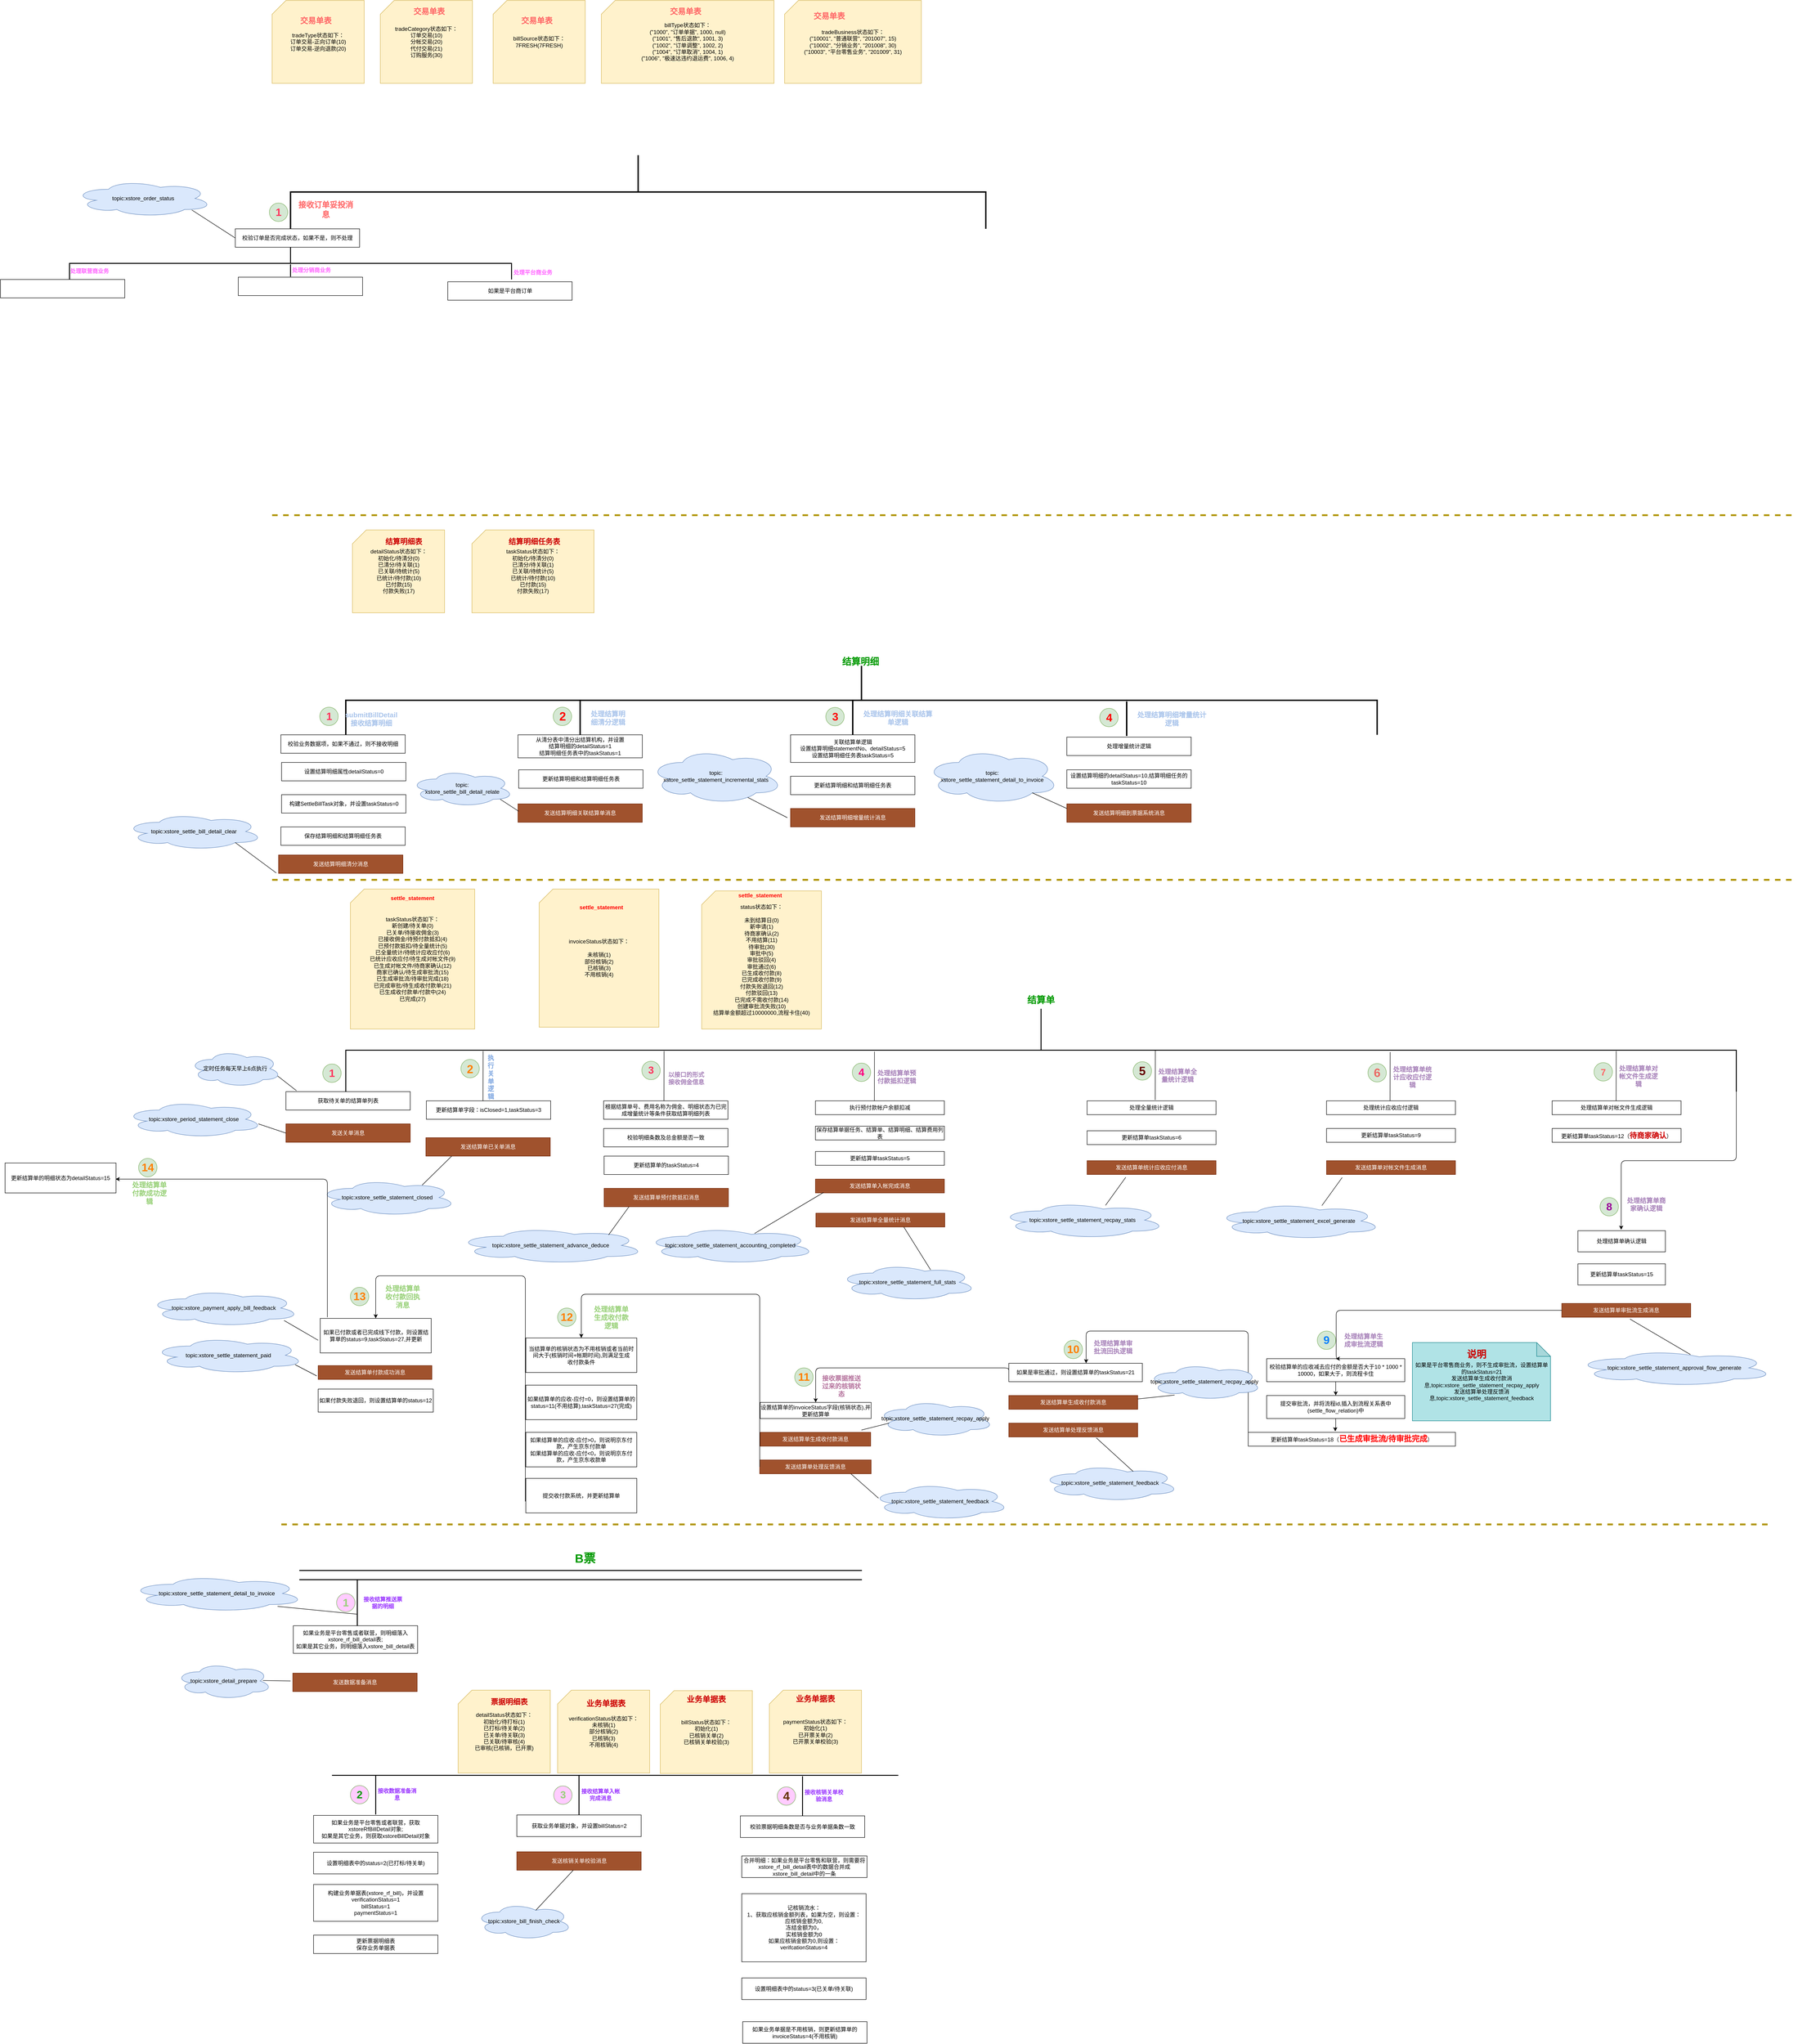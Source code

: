 <mxfile version="11.1.4" type="github"><diagram id="C5Zspx6FG5GKpHfy4KO2" name="计费结算票据全域"><mxGraphModel dx="2798" dy="3100" grid="1" gridSize="10" guides="1" tooltips="1" connect="1" arrows="1" fold="1" page="1" pageScale="1" pageWidth="827" pageHeight="1169" math="0" shadow="0"><root><mxCell id="0"/><mxCell id="1" parent="0"/><mxCell id="KCnSIdpLE4XOOcEvIByP-1" value="" style="strokeWidth=2;html=1;shape=mxgraph.flowchart.annotation_2;align=left;pointerEvents=1;direction=south;" parent="1" vertex="1"><mxGeometry x="-300" y="20" width="3020" height="180" as="geometry"/></mxCell><mxCell id="KCnSIdpLE4XOOcEvIByP-2" value="获取待关单的结算单列表" style="rounded=0;whiteSpace=wrap;html=1;" parent="1" vertex="1"><mxGeometry x="-430" y="200" width="270" height="40" as="geometry"/></mxCell><mxCell id="KCnSIdpLE4XOOcEvIByP-3" value="定时任务每天早上6点执行" style="ellipse;shape=cloud;whiteSpace=wrap;html=1;fillColor=#dae8fc;strokeColor=#6c8ebf;" parent="1" vertex="1"><mxGeometry x="-640" y="110" width="200" height="80" as="geometry"/></mxCell><mxCell id="KCnSIdpLE4XOOcEvIByP-4" value="发送关单消息" style="rounded=0;whiteSpace=wrap;html=1;fillColor=#a0522d;strokeColor=#6D1F00;fontColor=#ffffff;" parent="1" vertex="1"><mxGeometry x="-430" y="270" width="270" height="40" as="geometry"/></mxCell><mxCell id="KCnSIdpLE4XOOcEvIByP-5" value="" style="endArrow=none;html=1;exitX=0.96;exitY=0.7;exitDx=0;exitDy=0;exitPerimeter=0;entryX=0.085;entryY=-0.05;entryDx=0;entryDy=0;entryPerimeter=0;" parent="1" source="KCnSIdpLE4XOOcEvIByP-3" target="KCnSIdpLE4XOOcEvIByP-2" edge="1"><mxGeometry width="50" height="50" relative="1" as="geometry"><mxPoint x="-470" y="220" as="sourcePoint"/><mxPoint x="-420" y="170" as="targetPoint"/></mxGeometry></mxCell><mxCell id="KCnSIdpLE4XOOcEvIByP-6" value="topic:xstore_period_statement_close" style="ellipse;shape=cloud;whiteSpace=wrap;html=1;fillColor=#dae8fc;strokeColor=#6c8ebf;" parent="1" vertex="1"><mxGeometry x="-780" y="220" width="300" height="80" as="geometry"/></mxCell><mxCell id="KCnSIdpLE4XOOcEvIByP-7" value="" style="endArrow=none;html=1;exitX=0.967;exitY=0.625;exitDx=0;exitDy=0;exitPerimeter=0;entryX=0;entryY=0.5;entryDx=0;entryDy=0;" parent="1" source="KCnSIdpLE4XOOcEvIByP-6" target="KCnSIdpLE4XOOcEvIByP-4" edge="1"><mxGeometry width="50" height="50" relative="1" as="geometry"><mxPoint x="-443" y="207" as="sourcePoint"/><mxPoint x="-402.05" y="239" as="targetPoint"/></mxGeometry></mxCell><mxCell id="KCnSIdpLE4XOOcEvIByP-9" value="" style="ellipse;whiteSpace=wrap;html=1;aspect=fixed;fillColor=#d5e8d4;strokeColor=#82b366;" parent="1" vertex="1"><mxGeometry x="-350" y="140" width="40" height="40" as="geometry"/></mxCell><mxCell id="KCnSIdpLE4XOOcEvIByP-10" value="&lt;font style=&quot;font-size: 23px&quot; color=&quot;#FF335C&quot;&gt;&lt;b&gt;1&lt;/b&gt;&lt;/font&gt;" style="text;html=1;strokeColor=none;fillColor=none;align=center;verticalAlign=middle;whiteSpace=wrap;rounded=0;" parent="1" vertex="1"><mxGeometry x="-350" y="150" width="40" height="20" as="geometry"/></mxCell><mxCell id="KCnSIdpLE4XOOcEvIByP-11" value="" style="endArrow=none;html=1;" parent="1" target="KCnSIdpLE4XOOcEvIByP-1" edge="1"><mxGeometry width="50" height="50" relative="1" as="geometry"><mxPoint x="-20" y="200" as="sourcePoint"/><mxPoint x="30" y="150" as="targetPoint"/></mxGeometry></mxCell><mxCell id="KCnSIdpLE4XOOcEvIByP-12" value="" style="endArrow=none;html=1;entryX=0.511;entryY=0.727;entryDx=0;entryDy=0;entryPerimeter=0;" parent="1" edge="1"><mxGeometry width="50" height="50" relative="1" as="geometry"><mxPoint x="-2" y="220" as="sourcePoint"/><mxPoint x="-1.76" y="111.98" as="targetPoint"/></mxGeometry></mxCell><mxCell id="KCnSIdpLE4XOOcEvIByP-13" value="" style="ellipse;whiteSpace=wrap;html=1;aspect=fixed;fillColor=#d5e8d4;strokeColor=#82b366;" parent="1" vertex="1"><mxGeometry x="-50" y="130" width="40" height="40" as="geometry"/></mxCell><mxCell id="KCnSIdpLE4XOOcEvIByP-14" value="&lt;font style=&quot;font-size: 25px&quot;&gt;&lt;b&gt;&lt;font style=&quot;font-size: 25px&quot; color=&quot;#FF8000&quot;&gt;2&lt;/font&gt;&lt;/b&gt;&lt;/font&gt;" style="text;html=1;strokeColor=none;fillColor=none;align=center;verticalAlign=middle;whiteSpace=wrap;rounded=0;" parent="1" vertex="1"><mxGeometry x="-50" y="140" width="40" height="20" as="geometry"/></mxCell><mxCell id="KCnSIdpLE4XOOcEvIByP-15" value="&lt;font style=&quot;font-size: 14px&quot; color=&quot;#7EA6E0&quot;&gt;&lt;b&gt;&lt;font style=&quot;font-size: 14px&quot;&gt;执行关单逻辑&lt;/font&gt;&lt;/b&gt;&lt;/font&gt;" style="text;html=1;strokeColor=none;fillColor=none;align=center;verticalAlign=middle;whiteSpace=wrap;rounded=0;" parent="1" vertex="1"><mxGeometry x="10" y="144" width="10" height="50" as="geometry"/></mxCell><mxCell id="KCnSIdpLE4XOOcEvIByP-16" value="更新结算单字段：isClosed=1,taskStatus=3" style="rounded=0;whiteSpace=wrap;html=1;" parent="1" vertex="1"><mxGeometry x="-125" y="220" width="270" height="40" as="geometry"/></mxCell><mxCell id="KCnSIdpLE4XOOcEvIByP-17" value="发送结算单已关单消息" style="rounded=0;whiteSpace=wrap;html=1;fillColor=#a0522d;strokeColor=#6D1F00;fontColor=#ffffff;" parent="1" vertex="1"><mxGeometry x="-126" y="300" width="270" height="40" as="geometry"/></mxCell><mxCell id="KCnSIdpLE4XOOcEvIByP-18" value="topic:xstore_settle_statement_closed" style="ellipse;shape=cloud;whiteSpace=wrap;html=1;fillColor=#dae8fc;strokeColor=#6c8ebf;" parent="1" vertex="1"><mxGeometry x="-360" y="390" width="300" height="80" as="geometry"/></mxCell><mxCell id="KCnSIdpLE4XOOcEvIByP-19" value="" style="endArrow=none;html=1;exitX=0.753;exitY=0.163;exitDx=0;exitDy=0;exitPerimeter=0;" parent="1" source="KCnSIdpLE4XOOcEvIByP-18" edge="1"><mxGeometry width="50" height="50" relative="1" as="geometry"><mxPoint x="-120" y="390" as="sourcePoint"/><mxPoint x="-70" y="340" as="targetPoint"/></mxGeometry></mxCell><mxCell id="KCnSIdpLE4XOOcEvIByP-20" value="taskStatus状态如下：&lt;br&gt;新创建/待关单(0)&lt;br&gt;已关单/待接收佣金(3)&lt;br&gt;已接收佣金/待预付款抵扣(4)&lt;br&gt;已预付款抵扣/待全量统计(5)&lt;br&gt;已全量统计/待统计应收应付(6)&lt;br&gt;已统计应收应付/待生成对帐文件(9)&lt;br&gt;已生成对帐文件/待商家确认(12)&lt;br&gt;商家已确认/待生成审批流(15)&lt;br&gt;已生成审批流/待审批完成(18)&lt;br&gt;已完成审批/待生成收付款单(21)&lt;br&gt;已生成收付款单/付款中(24)&lt;br&gt;已完成(27)&lt;br&gt;" style="shape=card;whiteSpace=wrap;html=1;fillColor=#fff2cc;strokeColor=#d6b656;" parent="1" vertex="1"><mxGeometry x="-290" y="-240" width="270" height="304" as="geometry"/></mxCell><mxCell id="KCnSIdpLE4XOOcEvIByP-21" value="&lt;font size=&quot;1&quot;&gt;&lt;b&gt;&lt;font style=&quot;font-size: 20px&quot; color=&quot;#009900&quot;&gt;结算单&lt;/font&gt;&lt;/b&gt;&lt;/font&gt;" style="text;html=1;strokeColor=none;fillColor=none;align=center;verticalAlign=middle;whiteSpace=wrap;rounded=0;" parent="1" vertex="1"><mxGeometry x="1150" y="-10" width="120" height="20" as="geometry"/></mxCell><mxCell id="X-jHUEKbcYylJmqnsuJp-1" value="&lt;b&gt;&lt;font color=&quot;#FF0000&quot;&gt;settle_statement&lt;/font&gt;&lt;/b&gt;" style="text;html=1;strokeColor=none;fillColor=none;align=center;verticalAlign=middle;whiteSpace=wrap;rounded=0;" parent="1" vertex="1"><mxGeometry x="-220" y="-230" width="130" height="20" as="geometry"/></mxCell><mxCell id="X-jHUEKbcYylJmqnsuJp-2" value="" style="endArrow=none;html=1;entryX=0.511;entryY=0.727;entryDx=0;entryDy=0;entryPerimeter=0;" parent="1" edge="1"><mxGeometry width="50" height="50" relative="1" as="geometry"><mxPoint x="391" y="220" as="sourcePoint"/><mxPoint x="391.24" y="111.98" as="targetPoint"/></mxGeometry></mxCell><mxCell id="X-jHUEKbcYylJmqnsuJp-3" value="" style="ellipse;whiteSpace=wrap;html=1;aspect=fixed;fillColor=#d5e8d4;strokeColor=#82b366;" parent="1" vertex="1"><mxGeometry x="343" y="134" width="40" height="40" as="geometry"/></mxCell><mxCell id="X-jHUEKbcYylJmqnsuJp-4" value="&lt;font size=&quot;1&quot;&gt;&lt;b&gt;&lt;font style=&quot;font-size: 22px&quot; color=&quot;#FF335C&quot;&gt;3&lt;/font&gt;&lt;/b&gt;&lt;/font&gt;" style="text;html=1;strokeColor=none;fillColor=none;align=center;verticalAlign=middle;whiteSpace=wrap;rounded=0;" parent="1" vertex="1"><mxGeometry x="343" y="144" width="40" height="20" as="geometry"/></mxCell><mxCell id="X-jHUEKbcYylJmqnsuJp-5" value="&lt;font style=&quot;font-size: 13px&quot; color=&quot;#A680B8&quot;&gt;&lt;b&gt;以接口的形式接收佣金信息&lt;/b&gt;&lt;/font&gt;" style="text;html=1;strokeColor=none;fillColor=none;align=center;verticalAlign=middle;whiteSpace=wrap;rounded=0;" parent="1" vertex="1"><mxGeometry x="396" y="146" width="87" height="50" as="geometry"/></mxCell><mxCell id="X-jHUEKbcYylJmqnsuJp-6" value="根据结算单号、费用名称为佣金、明细状态为已完成增量统计等条件获取结算明细列表" style="rounded=0;whiteSpace=wrap;html=1;" parent="1" vertex="1"><mxGeometry x="260" y="220" width="270" height="40" as="geometry"/></mxCell><mxCell id="X-jHUEKbcYylJmqnsuJp-7" value="校验明细条数及总金额是否一致" style="rounded=0;whiteSpace=wrap;html=1;" parent="1" vertex="1"><mxGeometry x="260" y="280" width="270" height="40" as="geometry"/></mxCell><mxCell id="X-jHUEKbcYylJmqnsuJp-8" value="更新结算单的taskStatus=4" style="rounded=0;whiteSpace=wrap;html=1;" parent="1" vertex="1"><mxGeometry x="261" y="340" width="270" height="40" as="geometry"/></mxCell><mxCell id="X-jHUEKbcYylJmqnsuJp-9" value="发送结算单预付款抵扣消息" style="rounded=0;whiteSpace=wrap;html=1;fillColor=#a0522d;strokeColor=#6D1F00;fontColor=#ffffff;" parent="1" vertex="1"><mxGeometry x="261" y="410" width="270" height="40" as="geometry"/></mxCell><mxCell id="X-jHUEKbcYylJmqnsuJp-10" value="topic:xstore_settle_statement_advance_deduce" style="ellipse;shape=cloud;whiteSpace=wrap;html=1;fillColor=#dae8fc;strokeColor=#6c8ebf;" parent="1" vertex="1"><mxGeometry x="-60" y="494" width="410" height="80" as="geometry"/></mxCell><mxCell id="X-jHUEKbcYylJmqnsuJp-11" value="" style="endArrow=none;html=1;exitX=0.807;exitY=0.213;exitDx=0;exitDy=0;exitPerimeter=0;" parent="1" source="X-jHUEKbcYylJmqnsuJp-10" edge="1"><mxGeometry width="50" height="50" relative="1" as="geometry"><mxPoint x="250.9" y="513.04" as="sourcePoint"/><mxPoint x="315" y="450" as="targetPoint"/></mxGeometry></mxCell><mxCell id="X-jHUEKbcYylJmqnsuJp-12" value="" style="endArrow=none;html=1;entryX=0.511;entryY=0.727;entryDx=0;entryDy=0;entryPerimeter=0;" parent="1" edge="1"><mxGeometry width="50" height="50" relative="1" as="geometry"><mxPoint x="848" y="221" as="sourcePoint"/><mxPoint x="848.24" y="112.98" as="targetPoint"/></mxGeometry></mxCell><mxCell id="X-jHUEKbcYylJmqnsuJp-13" value="" style="ellipse;whiteSpace=wrap;html=1;aspect=fixed;fillColor=#d5e8d4;strokeColor=#82b366;" parent="1" vertex="1"><mxGeometry x="800" y="138" width="40" height="40" as="geometry"/></mxCell><mxCell id="X-jHUEKbcYylJmqnsuJp-14" value="&lt;font size=&quot;1&quot;&gt;&lt;b&gt;&lt;font style=&quot;font-size: 23px&quot; color=&quot;#FF0080&quot;&gt;4&lt;/font&gt;&lt;/b&gt;&lt;/font&gt;" style="text;html=1;strokeColor=none;fillColor=none;align=center;verticalAlign=middle;whiteSpace=wrap;rounded=0;" parent="1" vertex="1"><mxGeometry x="800" y="148" width="40" height="20" as="geometry"/></mxCell><mxCell id="X-jHUEKbcYylJmqnsuJp-15" value="&lt;b&gt;&lt;font style=&quot;font-size: 14px&quot; color=&quot;#A680B8&quot;&gt;处理结算单预付款抵扣逻辑&lt;/font&gt;&lt;/b&gt;" style="text;html=1;strokeColor=none;fillColor=none;align=center;verticalAlign=middle;whiteSpace=wrap;rounded=0;" parent="1" vertex="1"><mxGeometry x="853" y="143" width="87" height="50" as="geometry"/></mxCell><mxCell id="X-jHUEKbcYylJmqnsuJp-16" value="执行预付款帐户余额扣减" style="rounded=0;whiteSpace=wrap;html=1;" parent="1" vertex="1"><mxGeometry x="720" y="220" width="280" height="30" as="geometry"/></mxCell><mxCell id="X-jHUEKbcYylJmqnsuJp-17" value="保存结算单据任务、结算单、结算明细、结算费用列表" style="rounded=0;whiteSpace=wrap;html=1;" parent="1" vertex="1"><mxGeometry x="720" y="275" width="280" height="30" as="geometry"/></mxCell><mxCell id="X-jHUEKbcYylJmqnsuJp-18" value="更新结算单taskStatus=5" style="rounded=0;whiteSpace=wrap;html=1;" parent="1" vertex="1"><mxGeometry x="720" y="330" width="280" height="30" as="geometry"/></mxCell><mxCell id="X-jHUEKbcYylJmqnsuJp-19" value="发送结算单入帐完成消息" style="rounded=0;whiteSpace=wrap;html=1;fillColor=#a0522d;strokeColor=#6D1F00;fontColor=#ffffff;" parent="1" vertex="1"><mxGeometry x="720" y="390" width="280" height="30" as="geometry"/></mxCell><mxCell id="X-jHUEKbcYylJmqnsuJp-20" value="topic:xstore_settle_statement_accounting_completed" style="ellipse;shape=cloud;whiteSpace=wrap;html=1;fillColor=#dae8fc;strokeColor=#6c8ebf;" parent="1" vertex="1"><mxGeometry x="350" y="494" width="370" height="80" as="geometry"/></mxCell><mxCell id="X-jHUEKbcYylJmqnsuJp-21" value="" style="endArrow=none;html=1;exitX=0.643;exitY=0.225;exitDx=0;exitDy=0;exitPerimeter=0;entryX=2.239;entryY=0.451;entryDx=0;entryDy=0;entryPerimeter=0;" parent="1" edge="1"><mxGeometry width="50" height="50" relative="1" as="geometry"><mxPoint x="587.91" y="508" as="sourcePoint"/><mxPoint x="737.61" y="419.02" as="targetPoint"/></mxGeometry></mxCell><mxCell id="X-jHUEKbcYylJmqnsuJp-22" value="发送结算单全量统计消息" style="rounded=0;whiteSpace=wrap;html=1;fillColor=#a0522d;strokeColor=#6D1F00;fontColor=#ffffff;" parent="1" vertex="1"><mxGeometry x="721" y="464" width="280" height="30" as="geometry"/></mxCell><mxCell id="X-jHUEKbcYylJmqnsuJp-23" value="topic:xstore_settle_statement_full_stats" style="ellipse;shape=cloud;whiteSpace=wrap;html=1;fillColor=#dae8fc;strokeColor=#6c8ebf;" parent="1" vertex="1"><mxGeometry x="770" y="574" width="300" height="80" as="geometry"/></mxCell><mxCell id="X-jHUEKbcYylJmqnsuJp-24" value="" style="endArrow=none;html=1;exitX=0.667;exitY=0.163;exitDx=0;exitDy=0;exitPerimeter=0;entryX=0.682;entryY=1;entryDx=0;entryDy=0;entryPerimeter=0;" parent="1" source="X-jHUEKbcYylJmqnsuJp-23" target="X-jHUEKbcYylJmqnsuJp-22" edge="1"><mxGeometry width="50" height="50" relative="1" as="geometry"><mxPoint x="875.87" y="564.54" as="sourcePoint"/><mxPoint x="920" y="503.5" as="targetPoint"/></mxGeometry></mxCell><mxCell id="X-jHUEKbcYylJmqnsuJp-28" value="" style="endArrow=none;html=1;entryX=0.511;entryY=0.727;entryDx=0;entryDy=0;entryPerimeter=0;" parent="1" edge="1"><mxGeometry width="50" height="50" relative="1" as="geometry"><mxPoint x="1458" y="218" as="sourcePoint"/><mxPoint x="1458.24" y="109.98" as="targetPoint"/></mxGeometry></mxCell><mxCell id="X-jHUEKbcYylJmqnsuJp-29" value="" style="ellipse;whiteSpace=wrap;html=1;aspect=fixed;fillColor=#d5e8d4;strokeColor=#82b366;" parent="1" vertex="1"><mxGeometry x="1410" y="135" width="40" height="40" as="geometry"/></mxCell><mxCell id="X-jHUEKbcYylJmqnsuJp-30" value="&lt;font size=&quot;1&quot; color=&quot;#660000&quot;&gt;&lt;b style=&quot;font-size: 26px&quot;&gt;5&lt;/b&gt;&lt;/font&gt;" style="text;html=1;strokeColor=none;fillColor=none;align=center;verticalAlign=middle;whiteSpace=wrap;rounded=0;" parent="1" vertex="1"><mxGeometry x="1410" y="145" width="40" height="20" as="geometry"/></mxCell><mxCell id="X-jHUEKbcYylJmqnsuJp-31" value="&lt;b&gt;&lt;font style=&quot;font-size: 14px&quot; color=&quot;#A680B8&quot;&gt;处理结算单全量统计逻辑&lt;/font&gt;&lt;/b&gt;" style="text;html=1;strokeColor=none;fillColor=none;align=center;verticalAlign=middle;whiteSpace=wrap;rounded=0;" parent="1" vertex="1"><mxGeometry x="1463" y="140" width="87" height="50" as="geometry"/></mxCell><mxCell id="X-jHUEKbcYylJmqnsuJp-32" value="处理全量统计逻辑" style="rounded=0;whiteSpace=wrap;html=1;" parent="1" vertex="1"><mxGeometry x="1310" y="220" width="280" height="30" as="geometry"/></mxCell><mxCell id="X-jHUEKbcYylJmqnsuJp-33" value="更新结算单taskStatus=6" style="rounded=0;whiteSpace=wrap;html=1;" parent="1" vertex="1"><mxGeometry x="1310" y="285" width="280" height="30" as="geometry"/></mxCell><mxCell id="X-jHUEKbcYylJmqnsuJp-34" value="发送结算单统计应收应付消息" style="rounded=0;whiteSpace=wrap;html=1;fillColor=#a0522d;strokeColor=#6D1F00;fontColor=#ffffff;" parent="1" vertex="1"><mxGeometry x="1310" y="350" width="280" height="30" as="geometry"/></mxCell><mxCell id="X-jHUEKbcYylJmqnsuJp-35" value="topic:xstore_settle_statement_recpay_stats" style="ellipse;shape=cloud;whiteSpace=wrap;html=1;fillColor=#dae8fc;strokeColor=#6c8ebf;" parent="1" vertex="1"><mxGeometry x="1120" y="439" width="360" height="80" as="geometry"/></mxCell><mxCell id="X-jHUEKbcYylJmqnsuJp-36" value="" style="endArrow=none;html=1;" parent="1" edge="1"><mxGeometry width="50" height="50" relative="1" as="geometry"><mxPoint x="1350" y="447" as="sourcePoint"/><mxPoint x="1394" y="386" as="targetPoint"/></mxGeometry></mxCell><mxCell id="X-jHUEKbcYylJmqnsuJp-37" value="" style="endArrow=none;html=1;entryX=0.511;entryY=0.727;entryDx=0;entryDy=0;entryPerimeter=0;" parent="1" edge="1"><mxGeometry width="50" height="50" relative="1" as="geometry"><mxPoint x="1968" y="222" as="sourcePoint"/><mxPoint x="1968.24" y="113.98" as="targetPoint"/></mxGeometry></mxCell><mxCell id="X-jHUEKbcYylJmqnsuJp-38" value="" style="ellipse;whiteSpace=wrap;html=1;aspect=fixed;fillColor=#d5e8d4;strokeColor=#82b366;" parent="1" vertex="1"><mxGeometry x="1920" y="139" width="40" height="40" as="geometry"/></mxCell><mxCell id="X-jHUEKbcYylJmqnsuJp-39" value="&lt;font style=&quot;font-size: 26px&quot; color=&quot;#EA6B66&quot;&gt;&lt;b&gt;6&lt;/b&gt;&lt;/font&gt;" style="text;html=1;strokeColor=none;fillColor=none;align=center;verticalAlign=middle;whiteSpace=wrap;rounded=0;" parent="1" vertex="1"><mxGeometry x="1920" y="149" width="40" height="20" as="geometry"/></mxCell><mxCell id="X-jHUEKbcYylJmqnsuJp-40" value="&lt;b&gt;&lt;font style=&quot;font-size: 14px&quot; color=&quot;#A680B8&quot;&gt;处理结算单统计应收应付逻辑&lt;/font&gt;&lt;/b&gt;" style="text;html=1;strokeColor=none;fillColor=none;align=center;verticalAlign=middle;whiteSpace=wrap;rounded=0;" parent="1" vertex="1"><mxGeometry x="1973" y="144" width="87" height="50" as="geometry"/></mxCell><mxCell id="wj_Ro9TlQwP5rjBiiTy9-1" value="处理统计应收应付逻辑" style="rounded=0;whiteSpace=wrap;html=1;" parent="1" vertex="1"><mxGeometry x="1830" y="220" width="280" height="30" as="geometry"/></mxCell><mxCell id="wj_Ro9TlQwP5rjBiiTy9-2" value="更新结算单taskStatus=9" style="rounded=0;whiteSpace=wrap;html=1;" parent="1" vertex="1"><mxGeometry x="1830" y="280" width="280" height="30" as="geometry"/></mxCell><mxCell id="wj_Ro9TlQwP5rjBiiTy9-3" value="发送结算单对帐文件生成消息" style="rounded=0;whiteSpace=wrap;html=1;fillColor=#a0522d;strokeColor=#6D1F00;fontColor=#ffffff;" parent="1" vertex="1"><mxGeometry x="1830" y="350" width="280" height="30" as="geometry"/></mxCell><mxCell id="wj_Ro9TlQwP5rjBiiTy9-4" value="topic:xstore_settle_statement_excel_generate" style="ellipse;shape=cloud;whiteSpace=wrap;html=1;fillColor=#dae8fc;strokeColor=#6c8ebf;" parent="1" vertex="1"><mxGeometry x="1590" y="441" width="360" height="80" as="geometry"/></mxCell><mxCell id="wj_Ro9TlQwP5rjBiiTy9-5" value="" style="endArrow=none;html=1;" parent="1" edge="1"><mxGeometry width="50" height="50" relative="1" as="geometry"><mxPoint x="1820" y="447.5" as="sourcePoint"/><mxPoint x="1864" y="386.5" as="targetPoint"/></mxGeometry></mxCell><mxCell id="wj_Ro9TlQwP5rjBiiTy9-6" value="" style="endArrow=none;html=1;entryX=0.511;entryY=0.727;entryDx=0;entryDy=0;entryPerimeter=0;" parent="1" edge="1"><mxGeometry width="50" height="50" relative="1" as="geometry"><mxPoint x="2459" y="220" as="sourcePoint"/><mxPoint x="2459.24" y="111.98" as="targetPoint"/></mxGeometry></mxCell><mxCell id="wj_Ro9TlQwP5rjBiiTy9-7" value="" style="ellipse;whiteSpace=wrap;html=1;aspect=fixed;fillColor=#d5e8d4;strokeColor=#82b366;" parent="1" vertex="1"><mxGeometry x="2411" y="137" width="40" height="40" as="geometry"/></mxCell><mxCell id="wj_Ro9TlQwP5rjBiiTy9-8" value="&lt;font color=&quot;#FF6666&quot;&gt;&lt;b&gt;&lt;font style=&quot;font-size: 20px&quot;&gt;7&lt;/font&gt;&lt;/b&gt;&lt;/font&gt;" style="text;html=1;strokeColor=none;fillColor=none;align=center;verticalAlign=middle;whiteSpace=wrap;rounded=0;" parent="1" vertex="1"><mxGeometry x="2411" y="147" width="40" height="20" as="geometry"/></mxCell><mxCell id="wj_Ro9TlQwP5rjBiiTy9-9" value="&lt;b&gt;&lt;font style=&quot;font-size: 14px&quot; color=&quot;#A680B8&quot;&gt;处理结算单对帐文件生成逻辑&lt;/font&gt;&lt;/b&gt;" style="text;html=1;strokeColor=none;fillColor=none;align=center;verticalAlign=middle;whiteSpace=wrap;rounded=0;" parent="1" vertex="1"><mxGeometry x="2464" y="142" width="87" height="50" as="geometry"/></mxCell><mxCell id="wj_Ro9TlQwP5rjBiiTy9-10" value="处理结算单对帐文件生成逻辑" style="rounded=0;whiteSpace=wrap;html=1;" parent="1" vertex="1"><mxGeometry x="2320" y="220" width="280" height="30" as="geometry"/></mxCell><mxCell id="wj_Ro9TlQwP5rjBiiTy9-11" value="更新结算单taskStatus=12（&lt;font style=&quot;font-size: 16px&quot;&gt;&lt;b&gt;&lt;font style=&quot;font-size: 16px&quot; color=&quot;#CC0000&quot;&gt;待商家确认&lt;/font&gt;&lt;/b&gt;&lt;/font&gt;）" style="rounded=0;whiteSpace=wrap;html=1;" parent="1" vertex="1"><mxGeometry x="2320" y="280" width="280" height="30" as="geometry"/></mxCell><mxCell id="wj_Ro9TlQwP5rjBiiTy9-14" value="处理结算单确认逻辑" style="rounded=0;whiteSpace=wrap;html=1;" parent="1" vertex="1"><mxGeometry x="2376" y="502" width="190" height="46" as="geometry"/></mxCell><mxCell id="wj_Ro9TlQwP5rjBiiTy9-15" value="" style="edgeStyle=elbowEdgeStyle;elbow=vertical;endArrow=classic;html=1;exitX=1;exitY=0;exitDx=0;exitDy=0;exitPerimeter=0;" parent="1" source="KCnSIdpLE4XOOcEvIByP-1" edge="1"><mxGeometry width="50" height="50" relative="1" as="geometry"><mxPoint x="2710" y="210" as="sourcePoint"/><mxPoint x="2470" y="500" as="targetPoint"/></mxGeometry></mxCell><mxCell id="wj_Ro9TlQwP5rjBiiTy9-16" value="" style="ellipse;whiteSpace=wrap;html=1;aspect=fixed;fillColor=#d5e8d4;strokeColor=#82b366;" parent="1" vertex="1"><mxGeometry x="2424" y="430" width="40" height="40" as="geometry"/></mxCell><mxCell id="wj_Ro9TlQwP5rjBiiTy9-17" value="&lt;font color=&quot;#990099&quot;&gt;&lt;b&gt;&lt;font style=&quot;font-size: 23px&quot;&gt;8&lt;/font&gt;&lt;/b&gt;&lt;/font&gt;" style="text;html=1;strokeColor=none;fillColor=none;align=center;verticalAlign=middle;whiteSpace=wrap;rounded=0;" parent="1" vertex="1"><mxGeometry x="2424" y="440" width="40" height="20" as="geometry"/></mxCell><mxCell id="wj_Ro9TlQwP5rjBiiTy9-18" value="&lt;b&gt;&lt;font style=&quot;font-size: 14px&quot; color=&quot;#A680B8&quot;&gt;处理结算单商家确认逻辑&lt;/font&gt;&lt;/b&gt;" style="text;html=1;strokeColor=none;fillColor=none;align=center;verticalAlign=middle;whiteSpace=wrap;rounded=0;" parent="1" vertex="1"><mxGeometry x="2481" y="420" width="87" height="50" as="geometry"/></mxCell><mxCell id="wj_Ro9TlQwP5rjBiiTy9-19" value="更新结算单taskStatus=15" style="rounded=0;whiteSpace=wrap;html=1;" parent="1" vertex="1"><mxGeometry x="2376" y="574" width="190" height="46" as="geometry"/></mxCell><mxCell id="wj_Ro9TlQwP5rjBiiTy9-20" value="发送结算单审批流生成消息" style="rounded=0;whiteSpace=wrap;html=1;fillColor=#a0522d;strokeColor=#6D1F00;fontColor=#ffffff;" parent="1" vertex="1"><mxGeometry x="2341" y="660" width="280" height="30" as="geometry"/></mxCell><mxCell id="wj_Ro9TlQwP5rjBiiTy9-21" value="topic:xstore_settle_statement_approval_flow_generate" style="ellipse;shape=cloud;whiteSpace=wrap;html=1;fillColor=#dae8fc;strokeColor=#6c8ebf;" parent="1" vertex="1"><mxGeometry x="2370" y="760" width="431" height="80" as="geometry"/></mxCell><mxCell id="wj_Ro9TlQwP5rjBiiTy9-22" value="" style="endArrow=none;html=1;exitX=0.581;exitY=0.138;exitDx=0;exitDy=0;exitPerimeter=0;entryX=0.529;entryY=1.133;entryDx=0;entryDy=0;entryPerimeter=0;" parent="1" source="wj_Ro9TlQwP5rjBiiTy9-21" target="wj_Ro9TlQwP5rjBiiTy9-20" edge="1"><mxGeometry width="50" height="50" relative="1" as="geometry"><mxPoint x="2460" y="771" as="sourcePoint"/><mxPoint x="2504" y="710" as="targetPoint"/></mxGeometry></mxCell><mxCell id="wj_Ro9TlQwP5rjBiiTy9-33" value="" style="edgeStyle=orthogonalEdgeStyle;rounded=0;orthogonalLoop=1;jettySize=auto;html=1;" parent="1" source="wj_Ro9TlQwP5rjBiiTy9-24" target="wj_Ro9TlQwP5rjBiiTy9-31" edge="1"><mxGeometry relative="1" as="geometry"/></mxCell><mxCell id="wj_Ro9TlQwP5rjBiiTy9-24" value="校验结算单的应收减去应付的金额是否大于10 * 1000 * 10000，如果大于，则流程卡住" style="rounded=0;whiteSpace=wrap;html=1;" parent="1" vertex="1"><mxGeometry x="1700" y="780" width="300" height="50" as="geometry"/></mxCell><mxCell id="wj_Ro9TlQwP5rjBiiTy9-25" value="" style="edgeStyle=elbowEdgeStyle;elbow=horizontal;endArrow=classic;html=1;entryX=0.5;entryY=0;entryDx=0;entryDy=0;" parent="1" target="wj_Ro9TlQwP5rjBiiTy9-24" edge="1"><mxGeometry width="50" height="50" relative="1" as="geometry"><mxPoint x="2341" y="675" as="sourcePoint"/><mxPoint x="1851" y="740" as="targetPoint"/><Array as="points"><mxPoint x="1851" y="834"/></Array></mxGeometry></mxCell><mxCell id="wj_Ro9TlQwP5rjBiiTy9-27" value="" style="ellipse;whiteSpace=wrap;html=1;aspect=fixed;fillColor=#d5e8d4;strokeColor=#82b366;" parent="1" vertex="1"><mxGeometry x="1810" y="720" width="40" height="40" as="geometry"/></mxCell><mxCell id="wj_Ro9TlQwP5rjBiiTy9-28" value="&lt;font color=&quot;#007FFF&quot;&gt;&lt;b&gt;&lt;font style=&quot;font-size: 24px&quot;&gt;9&lt;/font&gt;&lt;/b&gt;&lt;/font&gt;" style="text;html=1;strokeColor=none;fillColor=none;align=center;verticalAlign=middle;whiteSpace=wrap;rounded=0;" parent="1" vertex="1"><mxGeometry x="1810" y="730" width="40" height="20" as="geometry"/></mxCell><mxCell id="wj_Ro9TlQwP5rjBiiTy9-29" value="&lt;b&gt;&lt;font style=&quot;font-size: 14px&quot; color=&quot;#A680B8&quot;&gt;处理结算单生成审批流逻辑&lt;/font&gt;&lt;/b&gt;" style="text;html=1;strokeColor=none;fillColor=none;align=center;verticalAlign=middle;whiteSpace=wrap;rounded=0;" parent="1" vertex="1"><mxGeometry x="1866.5" y="715" width="87" height="50" as="geometry"/></mxCell><mxCell id="wj_Ro9TlQwP5rjBiiTy9-35" value="" style="edgeStyle=orthogonalEdgeStyle;rounded=0;orthogonalLoop=1;jettySize=auto;html=1;entryX=0.42;entryY=-0.067;entryDx=0;entryDy=0;entryPerimeter=0;" parent="1" source="wj_Ro9TlQwP5rjBiiTy9-31" target="wj_Ro9TlQwP5rjBiiTy9-32" edge="1"><mxGeometry relative="1" as="geometry"/></mxCell><mxCell id="wj_Ro9TlQwP5rjBiiTy9-31" value="提交审批流，并将流程id,插入到流程关系表中(settle_flow_relation)中" style="rounded=0;whiteSpace=wrap;html=1;" parent="1" vertex="1"><mxGeometry x="1700" y="860" width="300" height="50" as="geometry"/></mxCell><mxCell id="wj_Ro9TlQwP5rjBiiTy9-32" value="更新结算单taskStatus=18（&lt;font style=&quot;font-size: 17px&quot; color=&quot;#FF0000&quot;&gt;&lt;b&gt;已生成审批流/待审批完成&lt;/b&gt;&lt;/font&gt;）" style="rounded=0;whiteSpace=wrap;html=1;" parent="1" vertex="1"><mxGeometry x="1660" y="940" width="450" height="30" as="geometry"/></mxCell><mxCell id="wj_Ro9TlQwP5rjBiiTy9-36" value="如果是平台零售商业务，则不生成审批流，设置结算单的taskStatus=21&lt;br&gt;发送结算单生成收付款消息,topic:xstore_settle_statement_recpay_apply&lt;br&gt;发送结算单处理反馈消息,topic:xstore_settle_statement_feedback" style="shape=note;whiteSpace=wrap;html=1;backgroundOutline=1;darkOpacity=0.05;fillColor=#b0e3e6;strokeColor=#0e8088;" parent="1" vertex="1"><mxGeometry x="2016.5" y="745" width="300" height="170" as="geometry"/></mxCell><mxCell id="wj_Ro9TlQwP5rjBiiTy9-37" value="&lt;font size=&quot;1&quot; color=&quot;#CC0000&quot;&gt;&lt;b style=&quot;font-size: 21px&quot;&gt;说明&lt;/b&gt;&lt;/font&gt;" style="text;html=1;strokeColor=none;fillColor=none;align=center;verticalAlign=middle;whiteSpace=wrap;rounded=0;" parent="1" vertex="1"><mxGeometry x="2130" y="760" width="52" height="20" as="geometry"/></mxCell><mxCell id="wj_Ro9TlQwP5rjBiiTy9-38" value="如果是审批通过，则设置结算单的taskStatus=21" style="rounded=0;whiteSpace=wrap;html=1;" parent="1" vertex="1"><mxGeometry x="1140" y="790" width="290" height="40" as="geometry"/></mxCell><mxCell id="wj_Ro9TlQwP5rjBiiTy9-39" value="" style="edgeStyle=elbowEdgeStyle;elbow=vertical;endArrow=classic;html=1;exitX=0;exitY=0.5;exitDx=0;exitDy=0;entryX=0.579;entryY=0;entryDx=0;entryDy=0;entryPerimeter=0;" parent="1" source="wj_Ro9TlQwP5rjBiiTy9-32" target="wj_Ro9TlQwP5rjBiiTy9-38" edge="1"><mxGeometry width="50" height="50" relative="1" as="geometry"><mxPoint x="1380" y="815" as="sourcePoint"/><mxPoint x="1350" y="780" as="targetPoint"/><Array as="points"><mxPoint x="1510" y="720"/></Array></mxGeometry></mxCell><mxCell id="wj_Ro9TlQwP5rjBiiTy9-40" value="" style="ellipse;whiteSpace=wrap;html=1;aspect=fixed;fillColor=#d5e8d4;strokeColor=#82b366;" parent="1" vertex="1"><mxGeometry x="1260" y="740" width="40" height="40" as="geometry"/></mxCell><mxCell id="wj_Ro9TlQwP5rjBiiTy9-41" value="&lt;font color=&quot;#FF8000&quot;&gt;&lt;b&gt;&lt;font style=&quot;font-size: 24px&quot;&gt;10&lt;/font&gt;&lt;/b&gt;&lt;/font&gt;" style="text;html=1;strokeColor=none;fillColor=none;align=center;verticalAlign=middle;whiteSpace=wrap;rounded=0;" parent="1" vertex="1"><mxGeometry x="1260" y="750" width="40" height="20" as="geometry"/></mxCell><mxCell id="wj_Ro9TlQwP5rjBiiTy9-42" value="&lt;b&gt;&lt;font style=&quot;font-size: 14px&quot; color=&quot;#A680B8&quot;&gt;处理结算单审批流回执逻辑&lt;/font&gt;&lt;/b&gt;" style="text;html=1;strokeColor=none;fillColor=none;align=center;verticalAlign=middle;whiteSpace=wrap;rounded=0;" parent="1" vertex="1"><mxGeometry x="1323" y="730" width="87" height="50" as="geometry"/></mxCell><mxCell id="wj_Ro9TlQwP5rjBiiTy9-43" value="发送结算单生成收付款消息" style="rounded=0;whiteSpace=wrap;html=1;fillColor=#a0522d;strokeColor=#6D1F00;fontColor=#ffffff;" parent="1" vertex="1"><mxGeometry x="1140" y="860" width="280" height="30" as="geometry"/></mxCell><mxCell id="wj_Ro9TlQwP5rjBiiTy9-44" value="发送结算单处理反馈消息" style="rounded=0;whiteSpace=wrap;html=1;fillColor=#a0522d;strokeColor=#6D1F00;fontColor=#ffffff;" parent="1" vertex="1"><mxGeometry x="1140" y="920" width="280" height="30" as="geometry"/></mxCell><mxCell id="wj_Ro9TlQwP5rjBiiTy9-45" value="topic:xstore_settle_statement_feedback" style="ellipse;shape=cloud;whiteSpace=wrap;html=1;fillColor=#dae8fc;strokeColor=#6c8ebf;" parent="1" vertex="1"><mxGeometry x="1210" y="1010" width="300" height="80" as="geometry"/></mxCell><mxCell id="wj_Ro9TlQwP5rjBiiTy9-46" value="" style="endArrow=none;html=1;exitX=0.667;exitY=0.163;exitDx=0;exitDy=0;exitPerimeter=0;" parent="1" edge="1"><mxGeometry width="50" height="50" relative="1" as="geometry"><mxPoint x="1410.1" y="1025.04" as="sourcePoint"/><mxPoint x="1330" y="952" as="targetPoint"/></mxGeometry></mxCell><mxCell id="wj_Ro9TlQwP5rjBiiTy9-47" value="topic:xstore_settle_statement_recpay_apply" style="ellipse;shape=cloud;whiteSpace=wrap;html=1;fillColor=#dae8fc;strokeColor=#6c8ebf;" parent="1" vertex="1"><mxGeometry x="1440" y="790" width="250" height="80" as="geometry"/></mxCell><mxCell id="wj_Ro9TlQwP5rjBiiTy9-48" value="" style="endArrow=none;html=1;exitX=0.24;exitY=0.863;exitDx=0;exitDy=0;exitPerimeter=0;entryX=1;entryY=0.25;entryDx=0;entryDy=0;" parent="1" source="wj_Ro9TlQwP5rjBiiTy9-47" target="wj_Ro9TlQwP5rjBiiTy9-43" edge="1"><mxGeometry width="50" height="50" relative="1" as="geometry"><mxPoint x="1520.1" y="943.04" as="sourcePoint"/><mxPoint x="1440" y="870" as="targetPoint"/></mxGeometry></mxCell><mxCell id="lk6IsZtZ7G1OJuGQBfQJ-1" value="invoiceStatus状态如下：&lt;br&gt;&lt;br&gt;未核销(1)&lt;br&gt;部份核销(2)&lt;br&gt;已核销(3)&lt;br&gt;不用核销(4)" style="shape=card;whiteSpace=wrap;html=1;fillColor=#fff2cc;strokeColor=#d6b656;" parent="1" vertex="1"><mxGeometry x="120" y="-240" width="260" height="300" as="geometry"/></mxCell><mxCell id="lk6IsZtZ7G1OJuGQBfQJ-2" value="&lt;b&gt;&lt;font color=&quot;#FF0000&quot;&gt;settle_statement&lt;/font&gt;&lt;/b&gt;" style="text;html=1;strokeColor=none;fillColor=none;align=center;verticalAlign=middle;whiteSpace=wrap;rounded=0;" parent="1" vertex="1"><mxGeometry x="190" y="-210" width="130" height="20" as="geometry"/></mxCell><mxCell id="lk6IsZtZ7G1OJuGQBfQJ-3" value="" style="endArrow=none;dashed=1;html=1;fillColor=#e3c800;strokeColor=#B09500;strokeWidth=4;" parent="1" edge="1"><mxGeometry width="50" height="50" relative="1" as="geometry"><mxPoint x="-440" y="1140" as="sourcePoint"/><mxPoint x="2800" y="1140" as="targetPoint"/></mxGeometry></mxCell><mxCell id="lk6IsZtZ7G1OJuGQBfQJ-5" value="" style="ellipse;whiteSpace=wrap;html=1;aspect=fixed;fillColor=#FFCCFF;strokeColor=#82b366;" parent="1" vertex="1"><mxGeometry x="-320" y="1290" width="40" height="40" as="geometry"/></mxCell><mxCell id="lk6IsZtZ7G1OJuGQBfQJ-6" value="&lt;font size=&quot;1&quot; color=&quot;#97D077&quot;&gt;&lt;b style=&quot;font-size: 23px&quot;&gt;1&lt;/b&gt;&lt;/font&gt;" style="text;html=1;strokeColor=none;fillColor=none;align=center;verticalAlign=middle;whiteSpace=wrap;rounded=0;" parent="1" vertex="1"><mxGeometry x="-320" y="1300" width="40" height="20" as="geometry"/></mxCell><mxCell id="lk6IsZtZ7G1OJuGQBfQJ-7" value="&lt;font color=&quot;#9933FF&quot;&gt;&lt;b&gt;接收结算推送票据的明细&lt;/b&gt;&lt;/font&gt;" style="text;html=1;strokeColor=none;fillColor=none;align=center;verticalAlign=middle;whiteSpace=wrap;rounded=0;" parent="1" vertex="1"><mxGeometry x="-263.5" y="1285" width="87" height="50" as="geometry"/></mxCell><mxCell id="lk6IsZtZ7G1OJuGQBfQJ-8" value="如果业务是平台零售或者联营，则明细落入xstore_rf_bill_detail表;&lt;br&gt;如果是其它业务，则明细落入xstore_bill_detail表" style="rounded=0;whiteSpace=wrap;html=1;" parent="1" vertex="1"><mxGeometry x="-414" y="1360" width="270" height="60" as="geometry"/></mxCell><mxCell id="lk6IsZtZ7G1OJuGQBfQJ-9" value="topic:xstore_settle_statement_detail_to_invoice" style="ellipse;shape=cloud;whiteSpace=wrap;html=1;fillColor=#dae8fc;strokeColor=#6c8ebf;" parent="1" vertex="1"><mxGeometry x="-770" y="1250" width="380" height="80" as="geometry"/></mxCell><mxCell id="lk6IsZtZ7G1OJuGQBfQJ-10" value="" style="endArrow=none;html=1;exitX=0.847;exitY=0.85;exitDx=0;exitDy=0;exitPerimeter=0;entryX=0.75;entryY=0.5;entryDx=0;entryDy=0;entryPerimeter=0;" parent="1" source="lk6IsZtZ7G1OJuGQBfQJ-9" target="lk6IsZtZ7G1OJuGQBfQJ-14" edge="1"><mxGeometry width="50" height="50" relative="1" as="geometry"><mxPoint x="-464.9" y="1330" as="sourcePoint"/><mxPoint x="-310" y="1370" as="targetPoint"/></mxGeometry></mxCell><mxCell id="lk6IsZtZ7G1OJuGQBfQJ-12" value="" style="shape=partialRectangle;whiteSpace=wrap;html=1;top=0;bottom=0;fillColor=none;strokeWidth=2;direction=south;" parent="1" vertex="1"><mxGeometry x="-400" y="1240" width="1220" height="20" as="geometry"/></mxCell><mxCell id="lk6IsZtZ7G1OJuGQBfQJ-14" value="" style="line;strokeWidth=2;direction=south;html=1;fillColor=#FFCCFF;" parent="1" vertex="1"><mxGeometry x="-280" y="1260" width="10" height="100" as="geometry"/></mxCell><mxCell id="lk6IsZtZ7G1OJuGQBfQJ-15" value="" style="line;strokeWidth=2;html=1;perimeter=backbonePerimeter;points=[];outlineConnect=0;fillColor=#FFCCFF;" parent="1" vertex="1"><mxGeometry x="-330" y="1680" width="1230" height="10" as="geometry"/></mxCell><mxCell id="lk6IsZtZ7G1OJuGQBfQJ-16" value="发送数据准备消息" style="rounded=0;whiteSpace=wrap;html=1;fillColor=#a0522d;strokeColor=#6D1F00;fontColor=#ffffff;" parent="1" vertex="1"><mxGeometry x="-415" y="1463" width="270" height="40" as="geometry"/></mxCell><mxCell id="lk6IsZtZ7G1OJuGQBfQJ-17" value="topic:xstore_detail_prepare" style="ellipse;shape=cloud;whiteSpace=wrap;html=1;fillColor=#dae8fc;strokeColor=#6c8ebf;" parent="1" vertex="1"><mxGeometry x="-670" y="1440" width="210" height="80" as="geometry"/></mxCell><mxCell id="lk6IsZtZ7G1OJuGQBfQJ-18" value="" style="endArrow=none;html=1;" parent="1" edge="1"><mxGeometry width="50" height="50" relative="1" as="geometry"><mxPoint x="-480" y="1479" as="sourcePoint"/><mxPoint x="-420" y="1480" as="targetPoint"/></mxGeometry></mxCell><mxCell id="lk6IsZtZ7G1OJuGQBfQJ-19" value="&lt;font color=&quot;#009900&quot;&gt;&lt;b&gt;&lt;font style=&quot;font-size: 26px&quot;&gt;B票&lt;/font&gt;&lt;/b&gt;&lt;/font&gt;" style="text;html=1;strokeColor=none;fillColor=none;align=center;verticalAlign=middle;whiteSpace=wrap;rounded=0;" parent="1" vertex="1"><mxGeometry x="160" y="1204" width="120" height="20" as="geometry"/></mxCell><mxCell id="lk6IsZtZ7G1OJuGQBfQJ-20" value="" style="line;strokeWidth=2;direction=south;html=1;perimeter=backbonePerimeter;points=[];outlineConnect=0;fillColor=#FFCCFF;" parent="1" vertex="1"><mxGeometry x="-240" y="1684" width="10" height="86" as="geometry"/></mxCell><mxCell id="lk6IsZtZ7G1OJuGQBfQJ-21" value="" style="ellipse;whiteSpace=wrap;html=1;aspect=fixed;fillColor=#FFCCFF;strokeColor=#82b366;" parent="1" vertex="1"><mxGeometry x="-290" y="1707" width="40" height="40" as="geometry"/></mxCell><mxCell id="lk6IsZtZ7G1OJuGQBfQJ-22" value="&lt;font style=&quot;font-size: 23px&quot; color=&quot;#009900&quot;&gt;&lt;b&gt;2&lt;/b&gt;&lt;/font&gt;" style="text;html=1;strokeColor=none;fillColor=none;align=center;verticalAlign=middle;whiteSpace=wrap;rounded=0;" parent="1" vertex="1"><mxGeometry x="-290" y="1717" width="40" height="20" as="geometry"/></mxCell><mxCell id="lk6IsZtZ7G1OJuGQBfQJ-24" value="&lt;font color=&quot;#9933FF&quot;&gt;&lt;b&gt;接收数据准备消息&lt;/b&gt;&lt;/font&gt;" style="text;html=1;strokeColor=none;fillColor=none;align=center;verticalAlign=middle;whiteSpace=wrap;rounded=0;" parent="1" vertex="1"><mxGeometry x="-232" y="1702" width="87" height="48" as="geometry"/></mxCell><mxCell id="lk6IsZtZ7G1OJuGQBfQJ-25" value="如果业务是平台零售或者联营，获取xstoreRfBillDetail对象;&lt;br&gt;如果是其它业务，则获取xstoreBillDetail对象" style="rounded=0;whiteSpace=wrap;html=1;" parent="1" vertex="1"><mxGeometry x="-370" y="1772" width="270" height="60" as="geometry"/></mxCell><mxCell id="lk6IsZtZ7G1OJuGQBfQJ-26" value="设置明细表中的status=2(已打标/待关单)" style="rounded=0;whiteSpace=wrap;html=1;strokeWidth=1;fillColor=#FFFFFF;" parent="1" vertex="1"><mxGeometry x="-370" y="1852" width="270" height="47" as="geometry"/></mxCell><mxCell id="lk6IsZtZ7G1OJuGQBfQJ-27" value="detailStatus状态如下：&lt;br&gt;初始化/待打标(1)&lt;br&gt;已打标/待关单(2)&lt;br&gt;已关单/待关联(3)&lt;br&gt;已关联/待审核(4)&lt;br&gt;已审核(已核销，已开票)" style="shape=card;whiteSpace=wrap;html=1;strokeWidth=1;fillColor=#fff2cc;strokeColor=#d6b656;" parent="1" vertex="1"><mxGeometry x="-56" y="1500" width="200" height="180" as="geometry"/></mxCell><mxCell id="lk6IsZtZ7G1OJuGQBfQJ-28" value="&lt;font style=&quot;font-size: 16px&quot; color=&quot;#CC0000&quot;&gt;&lt;b&gt;票据明细表&lt;/b&gt;&lt;/font&gt;" style="text;html=1;strokeColor=none;fillColor=none;align=center;verticalAlign=middle;whiteSpace=wrap;rounded=0;" parent="1" vertex="1"><mxGeometry y="1515" width="110" height="20" as="geometry"/></mxCell><mxCell id="lk6IsZtZ7G1OJuGQBfQJ-29" value="verificationStatus状态如下：&lt;br&gt;未核销(1)&lt;br&gt;部分核销(2)&lt;br&gt;已核销(3)&lt;br&gt;不用核销(4)" style="shape=card;whiteSpace=wrap;html=1;strokeWidth=1;fillColor=#fff2cc;strokeColor=#d6b656;" parent="1" vertex="1"><mxGeometry x="160" y="1500" width="200" height="180" as="geometry"/></mxCell><mxCell id="lk6IsZtZ7G1OJuGQBfQJ-30" value="&lt;font color=&quot;#CC0000&quot;&gt;&lt;b&gt;&lt;font style=&quot;font-size: 17px&quot;&gt;业务单据表&lt;/font&gt;&lt;/b&gt;&lt;/font&gt;" style="text;html=1;strokeColor=none;fillColor=none;align=center;verticalAlign=middle;whiteSpace=wrap;rounded=0;" parent="1" vertex="1"><mxGeometry x="210" y="1520" width="110" height="20" as="geometry"/></mxCell><mxCell id="lk6IsZtZ7G1OJuGQBfQJ-31" value="billStatus状态如下：&lt;br&gt;初始化(1)&lt;br&gt;已核销关单(2)&lt;br&gt;已核销关单校验(3)" style="shape=card;whiteSpace=wrap;html=1;strokeWidth=1;fillColor=#fff2cc;strokeColor=#d6b656;" parent="1" vertex="1"><mxGeometry x="383" y="1501" width="200" height="180" as="geometry"/></mxCell><mxCell id="lk6IsZtZ7G1OJuGQBfQJ-32" value="&lt;font color=&quot;#CC0000&quot;&gt;&lt;b&gt;&lt;font style=&quot;font-size: 17px&quot;&gt;业务单据表&lt;/font&gt;&lt;/b&gt;&lt;/font&gt;" style="text;html=1;strokeColor=none;fillColor=none;align=center;verticalAlign=middle;whiteSpace=wrap;rounded=0;" parent="1" vertex="1"><mxGeometry x="428" y="1511" width="110" height="20" as="geometry"/></mxCell><mxCell id="lk6IsZtZ7G1OJuGQBfQJ-33" value="paymentStatus状态如下：&lt;br&gt;初始化(1)&lt;br&gt;已开票关单(2)&lt;br&gt;已开票关单校验(3)" style="shape=card;whiteSpace=wrap;html=1;strokeWidth=1;fillColor=#fff2cc;strokeColor=#d6b656;" parent="1" vertex="1"><mxGeometry x="620" y="1500" width="200" height="180" as="geometry"/></mxCell><mxCell id="lk6IsZtZ7G1OJuGQBfQJ-34" value="&lt;font color=&quot;#CC0000&quot;&gt;&lt;b&gt;&lt;font style=&quot;font-size: 17px&quot;&gt;业务单据表&lt;/font&gt;&lt;/b&gt;&lt;/font&gt;" style="text;html=1;strokeColor=none;fillColor=none;align=center;verticalAlign=middle;whiteSpace=wrap;rounded=0;" parent="1" vertex="1"><mxGeometry x="665" y="1510" width="110" height="20" as="geometry"/></mxCell><mxCell id="lk6IsZtZ7G1OJuGQBfQJ-35" value="构建业务单据表(xstore_rf_bill)，并设置&lt;br&gt;verificationStatus=1&lt;br&gt;billStatus=1&lt;br&gt;paymentStatus=1" style="rounded=0;whiteSpace=wrap;html=1;strokeWidth=1;fillColor=#FFFFFF;" parent="1" vertex="1"><mxGeometry x="-370" y="1922" width="270" height="80" as="geometry"/></mxCell><mxCell id="lk6IsZtZ7G1OJuGQBfQJ-36" value="更新票据明细表&lt;br&gt;保存业务单据表" style="rounded=0;whiteSpace=wrap;html=1;strokeWidth=1;fillColor=#FFFFFF;" parent="1" vertex="1"><mxGeometry x="-370" y="2032" width="270" height="40" as="geometry"/></mxCell><mxCell id="lk6IsZtZ7G1OJuGQBfQJ-38" value="" style="line;strokeWidth=2;direction=south;html=1;perimeter=backbonePerimeter;points=[];outlineConnect=0;fillColor=#FFCCFF;" parent="1" vertex="1"><mxGeometry x="201.5" y="1685" width="10" height="86" as="geometry"/></mxCell><mxCell id="lk6IsZtZ7G1OJuGQBfQJ-39" value="" style="ellipse;whiteSpace=wrap;html=1;aspect=fixed;fillColor=#FFCCFF;strokeColor=#82b366;" parent="1" vertex="1"><mxGeometry x="151.5" y="1708" width="40" height="40" as="geometry"/></mxCell><mxCell id="lk6IsZtZ7G1OJuGQBfQJ-40" value="&lt;font size=&quot;1&quot; color=&quot;#97D077&quot;&gt;&lt;b style=&quot;font-size: 22px&quot;&gt;3&lt;/b&gt;&lt;/font&gt;" style="text;html=1;strokeColor=none;fillColor=none;align=center;verticalAlign=middle;whiteSpace=wrap;rounded=0;" parent="1" vertex="1"><mxGeometry x="151.5" y="1718" width="40" height="20" as="geometry"/></mxCell><mxCell id="lk6IsZtZ7G1OJuGQBfQJ-41" value="&lt;font color=&quot;#9933FF&quot;&gt;&lt;b&gt;接收结算单入帐完成消息&lt;/b&gt;&lt;/font&gt;" style="text;html=1;strokeColor=none;fillColor=none;align=center;verticalAlign=middle;whiteSpace=wrap;rounded=0;" parent="1" vertex="1"><mxGeometry x="209.5" y="1703" width="87" height="48" as="geometry"/></mxCell><mxCell id="lk6IsZtZ7G1OJuGQBfQJ-42" value="获取业务单据对象，并设置billStatus=2" style="rounded=0;whiteSpace=wrap;html=1;strokeWidth=1;fillColor=#FFFFFF;" parent="1" vertex="1"><mxGeometry x="71.5" y="1771" width="270" height="47" as="geometry"/></mxCell><mxCell id="lk6IsZtZ7G1OJuGQBfQJ-43" value="发送核销关单校验消息" style="rounded=0;whiteSpace=wrap;html=1;fillColor=#a0522d;strokeColor=#6D1F00;fontColor=#ffffff;" parent="1" vertex="1"><mxGeometry x="71.5" y="1851" width="270" height="40" as="geometry"/></mxCell><mxCell id="lk6IsZtZ7G1OJuGQBfQJ-44" value="topic:xstore_bill_finish_check" style="ellipse;shape=cloud;whiteSpace=wrap;html=1;fillColor=#dae8fc;strokeColor=#6c8ebf;" parent="1" vertex="1"><mxGeometry x="-18.5" y="1962" width="210" height="80" as="geometry"/></mxCell><mxCell id="lk6IsZtZ7G1OJuGQBfQJ-45" value="" style="endArrow=none;html=1;entryX=0.454;entryY=1;entryDx=0;entryDy=0;entryPerimeter=0;exitX=0.625;exitY=0.2;exitDx=0;exitDy=0;exitPerimeter=0;" parent="1" source="lk6IsZtZ7G1OJuGQBfQJ-44" target="lk6IsZtZ7G1OJuGQBfQJ-43" edge="1"><mxGeometry width="50" height="50" relative="1" as="geometry"><mxPoint x="115" y="1950" as="sourcePoint"/><mxPoint x="175" y="1951" as="targetPoint"/></mxGeometry></mxCell><mxCell id="lk6IsZtZ7G1OJuGQBfQJ-46" value="" style="line;strokeWidth=2;direction=south;html=1;perimeter=backbonePerimeter;points=[];outlineConnect=0;fillColor=#FFCCFF;" parent="1" vertex="1"><mxGeometry x="687" y="1687" width="10" height="86" as="geometry"/></mxCell><mxCell id="lk6IsZtZ7G1OJuGQBfQJ-47" value="" style="ellipse;whiteSpace=wrap;html=1;aspect=fixed;fillColor=#FFCCFF;strokeColor=#82b366;" parent="1" vertex="1"><mxGeometry x="637" y="1710" width="40" height="40" as="geometry"/></mxCell><mxCell id="lk6IsZtZ7G1OJuGQBfQJ-48" value="&lt;font color=&quot;#663300&quot;&gt;&lt;b&gt;&lt;font style=&quot;font-size: 26px&quot;&gt;4&lt;/font&gt;&lt;/b&gt;&lt;/font&gt;" style="text;html=1;strokeColor=none;fillColor=none;align=center;verticalAlign=middle;whiteSpace=wrap;rounded=0;" parent="1" vertex="1"><mxGeometry x="637" y="1720" width="40" height="20" as="geometry"/></mxCell><mxCell id="lk6IsZtZ7G1OJuGQBfQJ-49" value="&lt;font color=&quot;#9933FF&quot;&gt;&lt;b&gt;接收核销关单校验消息&lt;/b&gt;&lt;/font&gt;" style="text;html=1;strokeColor=none;fillColor=none;align=center;verticalAlign=middle;whiteSpace=wrap;rounded=0;" parent="1" vertex="1"><mxGeometry x="695" y="1705" width="87" height="48" as="geometry"/></mxCell><mxCell id="lk6IsZtZ7G1OJuGQBfQJ-50" value="校验票据明细条数是否与业务单据条数一致" style="rounded=0;whiteSpace=wrap;html=1;strokeWidth=1;fillColor=#FFFFFF;" parent="1" vertex="1"><mxGeometry x="557" y="1773" width="270" height="47" as="geometry"/></mxCell><mxCell id="lk6IsZtZ7G1OJuGQBfQJ-51" value="合并明细：如果业务是平台零售和联营，则需要将&lt;br&gt;xstore_rf_bill_detail表中的数据合并成xstore_bill_detail中的一条" style="rounded=0;whiteSpace=wrap;html=1;strokeWidth=1;fillColor=#FFFFFF;" parent="1" vertex="1"><mxGeometry x="560" y="1860" width="272" height="47" as="geometry"/></mxCell><mxCell id="lk6IsZtZ7G1OJuGQBfQJ-52" value="记核销流水：&lt;br&gt;1、获取应核销金额列表，如果为空，则设置：&lt;br&gt;应核销金额为0,&lt;br&gt;冻结金额为0，&lt;br&gt;实核销金额为0&lt;br&gt;如果应核销金额为0,则设置：&lt;br&gt;verifcationStatus=4" style="rounded=0;whiteSpace=wrap;html=1;strokeWidth=1;fillColor=#FFFFFF;" parent="1" vertex="1"><mxGeometry x="560" y="1942" width="270" height="148" as="geometry"/></mxCell><mxCell id="lk6IsZtZ7G1OJuGQBfQJ-53" value="设置明细表中的status=3(已关单/待关联)" style="rounded=0;whiteSpace=wrap;html=1;strokeWidth=1;fillColor=#FFFFFF;" parent="1" vertex="1"><mxGeometry x="560" y="2125" width="270" height="47" as="geometry"/></mxCell><mxCell id="lk6IsZtZ7G1OJuGQBfQJ-54" value="如果业务单据是不用核销，则更新结算单的invoiceStatus=4(不用核销)" style="rounded=0;whiteSpace=wrap;html=1;strokeWidth=1;fillColor=#FFFFFF;" parent="1" vertex="1"><mxGeometry x="562" y="2220" width="270" height="47" as="geometry"/></mxCell><mxCell id="jU-6tPwcJhuxvyDjVEg7-1" value="设置结算单的invoiceStatus字段(核销状态),并更新结算单" style="rounded=0;whiteSpace=wrap;html=1;" vertex="1" parent="1"><mxGeometry x="600" y="875" width="241" height="35" as="geometry"/></mxCell><mxCell id="jU-6tPwcJhuxvyDjVEg7-2" value="" style="edgeStyle=elbowEdgeStyle;elbow=vertical;endArrow=classic;html=1;entryX=0.5;entryY=0;entryDx=0;entryDy=0;exitX=0;exitY=0.5;exitDx=0;exitDy=0;" edge="1" parent="1" source="wj_Ro9TlQwP5rjBiiTy9-38" target="jU-6tPwcJhuxvyDjVEg7-1"><mxGeometry width="50" height="50" relative="1" as="geometry"><mxPoint x="990" y="800" as="sourcePoint"/><mxPoint x="870" y="785" as="targetPoint"/><Array as="points"><mxPoint x="890" y="800"/></Array></mxGeometry></mxCell><mxCell id="jU-6tPwcJhuxvyDjVEg7-3" value="" style="ellipse;whiteSpace=wrap;html=1;aspect=fixed;fillColor=#d5e8d4;strokeColor=#82b366;" vertex="1" parent="1"><mxGeometry x="675" y="800" width="40" height="40" as="geometry"/></mxCell><mxCell id="jU-6tPwcJhuxvyDjVEg7-4" value="&lt;font color=&quot;#FF8000&quot;&gt;&lt;b&gt;&lt;font style=&quot;font-size: 24px&quot;&gt;11&lt;/font&gt;&lt;/b&gt;&lt;/font&gt;" style="text;html=1;strokeColor=none;fillColor=none;align=center;verticalAlign=middle;whiteSpace=wrap;rounded=0;" vertex="1" parent="1"><mxGeometry x="675" y="810" width="40" height="20" as="geometry"/></mxCell><mxCell id="jU-6tPwcJhuxvyDjVEg7-5" value="&lt;b&gt;&lt;font style=&quot;font-size: 14px&quot; color=&quot;#B5739D&quot;&gt;接收票据推送过来的核销状态&lt;/font&gt;&lt;/b&gt;" style="text;html=1;strokeColor=none;fillColor=none;align=center;verticalAlign=middle;whiteSpace=wrap;rounded=0;" vertex="1" parent="1"><mxGeometry x="733" y="815" width="87" height="50" as="geometry"/></mxCell><mxCell id="jU-6tPwcJhuxvyDjVEg7-6" value="发送结算单生成收付款消息" style="rounded=0;whiteSpace=wrap;html=1;fillColor=#a0522d;strokeColor=#6D1F00;fontColor=#ffffff;" vertex="1" parent="1"><mxGeometry x="600" y="940" width="240" height="30" as="geometry"/></mxCell><mxCell id="jU-6tPwcJhuxvyDjVEg7-7" value="发送结算单处理反馈消息" style="rounded=0;whiteSpace=wrap;html=1;fillColor=#a0522d;strokeColor=#6D1F00;fontColor=#ffffff;" vertex="1" parent="1"><mxGeometry x="599" y="1000" width="242" height="30" as="geometry"/></mxCell><mxCell id="jU-6tPwcJhuxvyDjVEg7-8" value="topic:xstore_settle_statement_recpay_apply" style="ellipse;shape=cloud;whiteSpace=wrap;html=1;fillColor=#dae8fc;strokeColor=#6c8ebf;" vertex="1" parent="1"><mxGeometry x="853" y="870" width="255" height="80" as="geometry"/></mxCell><mxCell id="jU-6tPwcJhuxvyDjVEg7-9" value="" style="endArrow=none;html=1;exitX=0.106;exitY=0.625;exitDx=0;exitDy=0;exitPerimeter=0;" edge="1" parent="1" source="jU-6tPwcJhuxvyDjVEg7-8"><mxGeometry width="50" height="50" relative="1" as="geometry"><mxPoint x="880" y="927.5" as="sourcePoint"/><mxPoint x="820" y="935" as="targetPoint"/></mxGeometry></mxCell><mxCell id="jU-6tPwcJhuxvyDjVEg7-10" value="topic:xstore_settle_statement_feedback" style="ellipse;shape=cloud;whiteSpace=wrap;html=1;fillColor=#dae8fc;strokeColor=#6c8ebf;" vertex="1" parent="1"><mxGeometry x="841" y="1050" width="300" height="80" as="geometry"/></mxCell><mxCell id="jU-6tPwcJhuxvyDjVEg7-11" value="" style="endArrow=none;html=1;" edge="1" parent="1"><mxGeometry width="50" height="50" relative="1" as="geometry"><mxPoint x="857" y="1083" as="sourcePoint"/><mxPoint x="797" y="1030" as="targetPoint"/></mxGeometry></mxCell><mxCell id="jU-6tPwcJhuxvyDjVEg7-12" value="当结算单的核销状态为不用核销或者当前时间大于(核销时间+帐期时间),则满足生成&lt;br&gt;收付款条件" style="rounded=0;whiteSpace=wrap;html=1;" vertex="1" parent="1"><mxGeometry x="91" y="735" width="241" height="75" as="geometry"/></mxCell><mxCell id="jU-6tPwcJhuxvyDjVEg7-13" value="" style="edgeStyle=elbowEdgeStyle;elbow=vertical;endArrow=classic;html=1;exitX=0;exitY=0.5;exitDx=0;exitDy=0;entryX=0.5;entryY=0;entryDx=0;entryDy=0;" edge="1" parent="1" source="jU-6tPwcJhuxvyDjVEg7-7" target="jU-6tPwcJhuxvyDjVEg7-12"><mxGeometry width="50" height="50" relative="1" as="geometry"><mxPoint x="380" y="970" as="sourcePoint"/><mxPoint x="260" y="680" as="targetPoint"/><Array as="points"><mxPoint x="400" y="640"/></Array></mxGeometry></mxCell><mxCell id="jU-6tPwcJhuxvyDjVEg7-14" value="" style="ellipse;whiteSpace=wrap;html=1;aspect=fixed;fillColor=#d5e8d4;strokeColor=#82b366;" vertex="1" parent="1"><mxGeometry x="160" y="670" width="40" height="40" as="geometry"/></mxCell><mxCell id="jU-6tPwcJhuxvyDjVEg7-15" value="&lt;font color=&quot;#FF8000&quot;&gt;&lt;b&gt;&lt;font style=&quot;font-size: 24px&quot;&gt;12&lt;/font&gt;&lt;/b&gt;&lt;/font&gt;" style="text;html=1;strokeColor=none;fillColor=none;align=center;verticalAlign=middle;whiteSpace=wrap;rounded=0;" vertex="1" parent="1"><mxGeometry x="160" y="680" width="40" height="20" as="geometry"/></mxCell><mxCell id="jU-6tPwcJhuxvyDjVEg7-16" value="&lt;b&gt;&lt;font color=&quot;#97D077&quot;&gt;&lt;font style=&quot;font-size: 15px&quot;&gt;处理结算单生成收付款逻辑&lt;/font&gt;&lt;/font&gt;&lt;/b&gt;" style="text;html=1;strokeColor=none;fillColor=none;align=center;verticalAlign=middle;whiteSpace=wrap;rounded=0;" vertex="1" parent="1"><mxGeometry x="233" y="665" width="87" height="50" as="geometry"/></mxCell><mxCell id="jU-6tPwcJhuxvyDjVEg7-17" value="status状态如下：&lt;br&gt;&lt;br&gt;未到结算日(0)&lt;br&gt;新申请(1)&lt;br&gt;待商家确认(2)&lt;br&gt;不用结算(11)&lt;br&gt;待审批(30)&lt;br&gt;审批中(5)&lt;br&gt;审批驳回(4)&lt;br&gt;审批通过(6)&lt;br&gt;已生成收付款(8)&lt;br&gt;已完成收付款(9)&lt;br&gt;付款失败退回(12)&lt;br&gt;付款驳回(13)&lt;br&gt;已完成不需收付款(14)&lt;br&gt;创建审批流失败(10)&lt;br&gt;结算单金额超过10000000,流程卡住(40)" style="shape=card;whiteSpace=wrap;html=1;fillColor=#fff2cc;strokeColor=#d6b656;" vertex="1" parent="1"><mxGeometry x="473" y="-236" width="260" height="300" as="geometry"/></mxCell><mxCell id="jU-6tPwcJhuxvyDjVEg7-18" value="&lt;b&gt;&lt;font color=&quot;#FF0000&quot;&gt;settle_statement&lt;/font&gt;&lt;/b&gt;" style="text;html=1;strokeColor=none;fillColor=none;align=center;verticalAlign=middle;whiteSpace=wrap;rounded=0;" vertex="1" parent="1"><mxGeometry x="535" y="-236" width="130" height="20" as="geometry"/></mxCell><mxCell id="jU-6tPwcJhuxvyDjVEg7-19" value="如果结算单的应收-应付=0，则设置结算单的&lt;br&gt;status=11(不用结算),taskStatus=27(完成)" style="rounded=0;whiteSpace=wrap;html=1;" vertex="1" parent="1"><mxGeometry x="91" y="837.5" width="241" height="75" as="geometry"/></mxCell><mxCell id="jU-6tPwcJhuxvyDjVEg7-20" value="如果结算单的应收-应付&amp;gt;0，则说明京东付款，产生京东付款单&lt;br&gt;如果结算单的应收-应付&amp;lt;0，则说明京东付款，产生京东收款单" style="rounded=0;whiteSpace=wrap;html=1;" vertex="1" parent="1"><mxGeometry x="91" y="940" width="241" height="75" as="geometry"/></mxCell><mxCell id="jU-6tPwcJhuxvyDjVEg7-21" value="提交收付款系统，并更新结算单" style="rounded=0;whiteSpace=wrap;html=1;" vertex="1" parent="1"><mxGeometry x="91" y="1040" width="241" height="75" as="geometry"/></mxCell><mxCell id="jU-6tPwcJhuxvyDjVEg7-22" value="如果已付款或者已完成线下付款，则设置结算单的status=9,taskStatus=27,并更新" style="rounded=0;whiteSpace=wrap;html=1;" vertex="1" parent="1"><mxGeometry x="-355.5" y="692.5" width="241" height="75" as="geometry"/></mxCell><mxCell id="jU-6tPwcJhuxvyDjVEg7-23" value="" style="edgeStyle=elbowEdgeStyle;elbow=vertical;endArrow=classic;html=1;entryX=0.5;entryY=0;entryDx=0;entryDy=0;" edge="1" parent="1" target="jU-6tPwcJhuxvyDjVEg7-22"><mxGeometry width="50" height="50" relative="1" as="geometry"><mxPoint x="90" y="1090" as="sourcePoint"/><mxPoint x="-240" y="650" as="targetPoint"/><Array as="points"><mxPoint x="-70" y="600"/></Array></mxGeometry></mxCell><mxCell id="jU-6tPwcJhuxvyDjVEg7-24" value="" style="ellipse;whiteSpace=wrap;html=1;aspect=fixed;fillColor=#d5e8d4;strokeColor=#82b366;" vertex="1" parent="1"><mxGeometry x="-290" y="625" width="40" height="40" as="geometry"/></mxCell><mxCell id="jU-6tPwcJhuxvyDjVEg7-25" value="&lt;font color=&quot;#FF8000&quot;&gt;&lt;b&gt;&lt;font style=&quot;font-size: 24px&quot;&gt;13&lt;/font&gt;&lt;/b&gt;&lt;/font&gt;" style="text;html=1;strokeColor=none;fillColor=none;align=center;verticalAlign=middle;whiteSpace=wrap;rounded=0;" vertex="1" parent="1"><mxGeometry x="-290" y="635" width="40" height="20" as="geometry"/></mxCell><mxCell id="jU-6tPwcJhuxvyDjVEg7-26" value="&lt;b&gt;&lt;font color=&quot;#97D077&quot;&gt;&lt;font style=&quot;font-size: 15px&quot;&gt;处理结算单收付款回执消息&lt;/font&gt;&lt;/font&gt;&lt;/b&gt;" style="text;html=1;strokeColor=none;fillColor=none;align=center;verticalAlign=middle;whiteSpace=wrap;rounded=0;" vertex="1" parent="1"><mxGeometry x="-220" y="620" width="87" height="50" as="geometry"/></mxCell><mxCell id="jU-6tPwcJhuxvyDjVEg7-27" value="topic:xstore_payment_apply_bill_feedback" style="ellipse;shape=cloud;whiteSpace=wrap;html=1;fillColor=#dae8fc;strokeColor=#6c8ebf;" vertex="1" parent="1"><mxGeometry x="-730" y="630" width="330" height="80" as="geometry"/></mxCell><mxCell id="jU-6tPwcJhuxvyDjVEg7-28" value="" style="endArrow=none;html=1;exitX=0.897;exitY=0.838;exitDx=0;exitDy=0;exitPerimeter=0;" edge="1" parent="1" source="jU-6tPwcJhuxvyDjVEg7-27"><mxGeometry width="50" height="50" relative="1" as="geometry"><mxPoint x="-460.1" y="808.04" as="sourcePoint"/><mxPoint x="-360" y="740" as="targetPoint"/></mxGeometry></mxCell><mxCell id="jU-6tPwcJhuxvyDjVEg7-29" value="发送结算单付款成功消息" style="rounded=0;whiteSpace=wrap;html=1;fillColor=#a0522d;strokeColor=#6D1F00;fontColor=#ffffff;" vertex="1" parent="1"><mxGeometry x="-360" y="795" width="247" height="30" as="geometry"/></mxCell><mxCell id="jU-6tPwcJhuxvyDjVEg7-30" value="topic:xstore_settle_statement_paid" style="ellipse;shape=cloud;whiteSpace=wrap;html=1;fillColor=#dae8fc;strokeColor=#6c8ebf;" vertex="1" parent="1"><mxGeometry x="-720" y="732.5" width="330" height="80" as="geometry"/></mxCell><mxCell id="jU-6tPwcJhuxvyDjVEg7-31" value="" style="endArrow=none;html=1;" edge="1" parent="1"><mxGeometry width="50" height="50" relative="1" as="geometry"><mxPoint x="-410" y="793" as="sourcePoint"/><mxPoint x="-363" y="817.5" as="targetPoint"/></mxGeometry></mxCell><mxCell id="jU-6tPwcJhuxvyDjVEg7-32" value="如果付款失败退回，则设置结算单的status=12" style="rounded=0;whiteSpace=wrap;html=1;" vertex="1" parent="1"><mxGeometry x="-360" y="846" width="250" height="50" as="geometry"/></mxCell><mxCell id="jU-6tPwcJhuxvyDjVEg7-33" value="更新结算单的明细状态为detailStatus=15" style="rounded=0;whiteSpace=wrap;html=1;" vertex="1" parent="1"><mxGeometry x="-1040" y="355" width="241" height="65" as="geometry"/></mxCell><mxCell id="jU-6tPwcJhuxvyDjVEg7-34" value="" style="edgeStyle=elbowEdgeStyle;elbow=vertical;endArrow=classic;html=1;" edge="1" parent="1"><mxGeometry width="50" height="50" relative="1" as="geometry"><mxPoint x="-340" y="690" as="sourcePoint"/><mxPoint x="-800" y="390" as="targetPoint"/><Array as="points"><mxPoint x="-550" y="390"/></Array></mxGeometry></mxCell><mxCell id="jU-6tPwcJhuxvyDjVEg7-35" value="" style="ellipse;whiteSpace=wrap;html=1;aspect=fixed;fillColor=#d5e8d4;strokeColor=#82b366;" vertex="1" parent="1"><mxGeometry x="-750" y="345" width="40" height="40" as="geometry"/></mxCell><mxCell id="jU-6tPwcJhuxvyDjVEg7-36" value="&lt;font color=&quot;#FF8000&quot;&gt;&lt;b&gt;&lt;font style=&quot;font-size: 24px&quot;&gt;14&lt;/font&gt;&lt;/b&gt;&lt;/font&gt;" style="text;html=1;strokeColor=none;fillColor=none;align=center;verticalAlign=middle;whiteSpace=wrap;rounded=0;" vertex="1" parent="1"><mxGeometry x="-750" y="355" width="40" height="20" as="geometry"/></mxCell><mxCell id="jU-6tPwcJhuxvyDjVEg7-37" value="&lt;b&gt;&lt;font color=&quot;#97D077&quot;&gt;&lt;font style=&quot;font-size: 15px&quot;&gt;处理结算单付款成功逻辑&lt;/font&gt;&lt;/font&gt;&lt;/b&gt;" style="text;html=1;strokeColor=none;fillColor=none;align=center;verticalAlign=middle;whiteSpace=wrap;rounded=0;" vertex="1" parent="1"><mxGeometry x="-770" y="395" width="87" height="50" as="geometry"/></mxCell><mxCell id="jU-6tPwcJhuxvyDjVEg7-38" value="" style="endArrow=none;dashed=1;html=1;fillColor=#e3c800;strokeColor=#B09500;strokeWidth=4;" edge="1" parent="1"><mxGeometry width="50" height="50" relative="1" as="geometry"><mxPoint x="-460" y="-260" as="sourcePoint"/><mxPoint x="2850" y="-260" as="targetPoint"/></mxGeometry></mxCell><mxCell id="jU-6tPwcJhuxvyDjVEg7-39" value="" style="strokeWidth=3;html=1;shape=mxgraph.flowchart.annotation_2;align=left;pointerEvents=1;direction=south;" vertex="1" parent="1"><mxGeometry x="-300" y="-725" width="2240" height="150" as="geometry"/></mxCell><mxCell id="jU-6tPwcJhuxvyDjVEg7-40" value="校验业务数据项，如果不通过，则不接收明细" style="rounded=0;whiteSpace=wrap;html=1;strokeWidth=1;strokeColor=#000000;" vertex="1" parent="1"><mxGeometry x="-441" y="-575" width="270" height="40" as="geometry"/></mxCell><mxCell id="jU-6tPwcJhuxvyDjVEg7-41" value="" style="ellipse;whiteSpace=wrap;html=1;aspect=fixed;fillColor=#d5e8d4;strokeColor=#82b366;" vertex="1" parent="1"><mxGeometry x="-356.5" y="-635" width="40" height="40" as="geometry"/></mxCell><mxCell id="jU-6tPwcJhuxvyDjVEg7-42" value="&lt;font style=&quot;font-size: 23px&quot; color=&quot;#FF335C&quot;&gt;&lt;b&gt;1&lt;/b&gt;&lt;/font&gt;" style="text;html=1;strokeColor=none;fillColor=none;align=center;verticalAlign=middle;whiteSpace=wrap;rounded=0;" vertex="1" parent="1"><mxGeometry x="-356.5" y="-625" width="40" height="20" as="geometry"/></mxCell><mxCell id="jU-6tPwcJhuxvyDjVEg7-43" value="&lt;font style=&quot;font-size: 15px&quot; color=&quot;#A9C4EB&quot;&gt;&lt;b&gt;submitBillDetail接收结算明细&lt;/b&gt;&lt;/font&gt;" style="text;html=1;strokeColor=none;fillColor=none;align=center;verticalAlign=middle;whiteSpace=wrap;rounded=0;" vertex="1" parent="1"><mxGeometry x="-288" y="-635" width="87" height="50" as="geometry"/></mxCell><mxCell id="jU-6tPwcJhuxvyDjVEg7-45" value="detailStatus状态如下：&lt;br&gt;初始化/待清分(0)&lt;br&gt;已清分/待关联(1)&lt;br&gt;已关联/待统计(5)&lt;br&gt;已统计/待付款(10)&lt;br&gt;已付款(15)&lt;br&gt;付款失败(17)" style="shape=card;whiteSpace=wrap;html=1;strokeWidth=1;fillColor=#fff2cc;strokeColor=#d6b656;" vertex="1" parent="1"><mxGeometry x="-285.5" y="-1020" width="200" height="180" as="geometry"/></mxCell><mxCell id="jU-6tPwcJhuxvyDjVEg7-46" value="&lt;font style=&quot;font-size: 16px&quot; color=&quot;#CC0000&quot;&gt;&lt;b&gt;结算明细表&lt;/b&gt;&lt;/font&gt;" style="text;html=1;strokeColor=none;fillColor=none;align=center;verticalAlign=middle;whiteSpace=wrap;rounded=0;" vertex="1" parent="1"><mxGeometry x="-229.5" y="-1005" width="110" height="20" as="geometry"/></mxCell><mxCell id="jU-6tPwcJhuxvyDjVEg7-47" value="设置结算明细属性detailStatus=0" style="rounded=0;whiteSpace=wrap;html=1;strokeWidth=1;strokeColor=#000000;" vertex="1" parent="1"><mxGeometry x="-439.5" y="-515" width="270" height="40" as="geometry"/></mxCell><mxCell id="jU-6tPwcJhuxvyDjVEg7-48" value="构建SettleBillTask对象，并设置taskStatus=0" style="rounded=0;whiteSpace=wrap;html=1;strokeWidth=1;strokeColor=#000000;" vertex="1" parent="1"><mxGeometry x="-439.5" y="-445" width="270" height="40" as="geometry"/></mxCell><mxCell id="jU-6tPwcJhuxvyDjVEg7-49" value="taskStatus状态如下：&lt;br&gt;初始化/待清分(0)&lt;br&gt;已清分/待关联(1)&lt;br&gt;已关联/待统计(5)&lt;br&gt;已统计/待付款(10)&lt;br&gt;已付款(15)&lt;br&gt;付款失败(17)" style="shape=card;whiteSpace=wrap;html=1;strokeWidth=1;fillColor=#fff2cc;strokeColor=#d6b656;" vertex="1" parent="1"><mxGeometry x="-26" y="-1020" width="265" height="180" as="geometry"/></mxCell><mxCell id="jU-6tPwcJhuxvyDjVEg7-50" value="&lt;font style=&quot;font-size: 16px&quot; color=&quot;#CC0000&quot;&gt;&lt;b&gt;结算明细任务表&lt;/b&gt;&lt;/font&gt;" style="text;html=1;strokeColor=none;fillColor=none;align=center;verticalAlign=middle;whiteSpace=wrap;rounded=0;" vertex="1" parent="1"><mxGeometry x="30" y="-1005" width="159" height="20" as="geometry"/></mxCell><mxCell id="jU-6tPwcJhuxvyDjVEg7-51" value="保存结算明细和结算明细任务表" style="rounded=0;whiteSpace=wrap;html=1;strokeWidth=1;strokeColor=#000000;" vertex="1" parent="1"><mxGeometry x="-441" y="-375" width="270" height="40" as="geometry"/></mxCell><mxCell id="jU-6tPwcJhuxvyDjVEg7-52" value="发送结算明细清分消息" style="rounded=0;whiteSpace=wrap;html=1;fillColor=#a0522d;strokeColor=#6D1F00;fontColor=#ffffff;" vertex="1" parent="1"><mxGeometry x="-446" y="-314" width="270" height="40" as="geometry"/></mxCell><mxCell id="jU-6tPwcJhuxvyDjVEg7-53" value="topic:xstore_settle_bill_detail_clear" style="ellipse;shape=cloud;whiteSpace=wrap;html=1;fillColor=#dae8fc;strokeColor=#6c8ebf;" vertex="1" parent="1"><mxGeometry x="-780" y="-405" width="300" height="80" as="geometry"/></mxCell><mxCell id="jU-6tPwcJhuxvyDjVEg7-54" value="" style="endArrow=none;html=1;exitX=0.8;exitY=0.8;exitDx=0;exitDy=0;exitPerimeter=0;" edge="1" parent="1" source="jU-6tPwcJhuxvyDjVEg7-53"><mxGeometry width="50" height="50" relative="1" as="geometry"><mxPoint x="-539.9" y="-315" as="sourcePoint"/><mxPoint x="-451" y="-275" as="targetPoint"/></mxGeometry></mxCell><mxCell id="jU-6tPwcJhuxvyDjVEg7-56" value="" style="line;strokeWidth=3;direction=south;html=1;perimeter=backbonePerimeter;points=[];outlineConnect=0;" vertex="1" parent="1"><mxGeometry x="204" y="-650" width="10" height="75" as="geometry"/></mxCell><mxCell id="jU-6tPwcJhuxvyDjVEg7-57" value="" style="ellipse;whiteSpace=wrap;html=1;aspect=fixed;fillColor=#d5e8d4;strokeColor=#82b366;" vertex="1" parent="1"><mxGeometry x="150.5" y="-635" width="40" height="40" as="geometry"/></mxCell><mxCell id="jU-6tPwcJhuxvyDjVEg7-58" value="&lt;font color=&quot;#FF0000&quot;&gt;&lt;b&gt;&lt;font style=&quot;font-size: 26px&quot;&gt;2&lt;/font&gt;&lt;/b&gt;&lt;/font&gt;" style="text;html=1;strokeColor=none;fillColor=none;align=center;verticalAlign=middle;whiteSpace=wrap;rounded=0;" vertex="1" parent="1"><mxGeometry x="150.5" y="-625" width="40" height="20" as="geometry"/></mxCell><mxCell id="jU-6tPwcJhuxvyDjVEg7-59" value="&lt;font style=&quot;font-size: 15px&quot; color=&quot;#A9C4EB&quot;&gt;&lt;b&gt;处理结算明细清分逻辑&lt;/b&gt;&lt;/font&gt;" style="text;html=1;strokeColor=none;fillColor=none;align=center;verticalAlign=middle;whiteSpace=wrap;rounded=0;" vertex="1" parent="1"><mxGeometry x="225.5" y="-637.5" width="87" height="50" as="geometry"/></mxCell><mxCell id="jU-6tPwcJhuxvyDjVEg7-60" value="从清分表中清分出结算机构，并设置&lt;br&gt;结算明细的detailStatus=1&lt;br&gt;结算明细任务表中的taskStatus=1" style="rounded=0;whiteSpace=wrap;html=1;strokeWidth=1;strokeColor=#000000;" vertex="1" parent="1"><mxGeometry x="74" y="-575" width="270" height="50" as="geometry"/></mxCell><mxCell id="jU-6tPwcJhuxvyDjVEg7-61" value="更新结算明细和结算明细任务表" style="rounded=0;whiteSpace=wrap;html=1;strokeWidth=1;strokeColor=#000000;" vertex="1" parent="1"><mxGeometry x="75.5" y="-499" width="270" height="40" as="geometry"/></mxCell><mxCell id="jU-6tPwcJhuxvyDjVEg7-62" value="发送结算明细关联结算单消息" style="rounded=0;whiteSpace=wrap;html=1;fillColor=#a0522d;strokeColor=#6D1F00;fontColor=#ffffff;" vertex="1" parent="1"><mxGeometry x="74" y="-425" width="270" height="40" as="geometry"/></mxCell><mxCell id="jU-6tPwcJhuxvyDjVEg7-63" value="topic:&lt;br&gt;xstore_settle_bill_detail_relate" style="ellipse;shape=cloud;whiteSpace=wrap;html=1;fillColor=#dae8fc;strokeColor=#6c8ebf;" vertex="1" parent="1"><mxGeometry x="-159.5" y="-499" width="224" height="80" as="geometry"/></mxCell><mxCell id="jU-6tPwcJhuxvyDjVEg7-64" value="" style="endArrow=none;html=1;" edge="1" parent="1"><mxGeometry width="50" height="50" relative="1" as="geometry"><mxPoint x="35.5" y="-435" as="sourcePoint"/><mxPoint x="75.5" y="-409" as="targetPoint"/></mxGeometry></mxCell><mxCell id="jU-6tPwcJhuxvyDjVEg7-65" value="" style="line;strokeWidth=3;direction=south;html=1;perimeter=backbonePerimeter;points=[];outlineConnect=0;" vertex="1" parent="1"><mxGeometry x="796" y="-649.5" width="10" height="75" as="geometry"/></mxCell><mxCell id="jU-6tPwcJhuxvyDjVEg7-66" value="" style="ellipse;whiteSpace=wrap;html=1;aspect=fixed;fillColor=#d5e8d4;strokeColor=#82b366;" vertex="1" parent="1"><mxGeometry x="742.5" y="-634.5" width="40" height="40" as="geometry"/></mxCell><mxCell id="jU-6tPwcJhuxvyDjVEg7-67" value="&lt;font color=&quot;#FF0000&quot;&gt;&lt;b&gt;&lt;font style=&quot;font-size: 24px&quot;&gt;3&lt;/font&gt;&lt;/b&gt;&lt;/font&gt;" style="text;html=1;strokeColor=none;fillColor=none;align=center;verticalAlign=middle;whiteSpace=wrap;rounded=0;" vertex="1" parent="1"><mxGeometry x="742.5" y="-624.5" width="40" height="20" as="geometry"/></mxCell><mxCell id="jU-6tPwcJhuxvyDjVEg7-68" value="&lt;font style=&quot;font-size: 15px&quot; color=&quot;#A9C4EB&quot;&gt;&lt;b&gt;处理结算明细关联结算单逻辑&lt;/b&gt;&lt;/font&gt;" style="text;html=1;strokeColor=none;fillColor=none;align=center;verticalAlign=middle;whiteSpace=wrap;rounded=0;" vertex="1" parent="1"><mxGeometry x="818" y="-637" width="162" height="50" as="geometry"/></mxCell><mxCell id="jU-6tPwcJhuxvyDjVEg7-69" value="关联结算单逻辑&lt;br&gt;设置结算明细statementNo、detailStatus=5&lt;br&gt;设置结算明细任务表taskStatus=5" style="rounded=0;whiteSpace=wrap;html=1;strokeWidth=1;strokeColor=#000000;" vertex="1" parent="1"><mxGeometry x="666" y="-575" width="270" height="60" as="geometry"/></mxCell><mxCell id="jU-6tPwcJhuxvyDjVEg7-70" value="更新结算明细和结算明细任务表" style="rounded=0;whiteSpace=wrap;html=1;strokeWidth=1;strokeColor=#000000;" vertex="1" parent="1"><mxGeometry x="666" y="-485" width="270" height="40" as="geometry"/></mxCell><mxCell id="jU-6tPwcJhuxvyDjVEg7-71" value="发送结算明细增量统计消息" style="rounded=0;whiteSpace=wrap;html=1;fillColor=#a0522d;strokeColor=#6D1F00;fontColor=#ffffff;" vertex="1" parent="1"><mxGeometry x="666" y="-415" width="270" height="40" as="geometry"/></mxCell><mxCell id="jU-6tPwcJhuxvyDjVEg7-72" value="topic:&lt;br&gt;xstore_settle_statement_incremental_stats" style="ellipse;shape=cloud;whiteSpace=wrap;html=1;fillColor=#dae8fc;strokeColor=#6c8ebf;" vertex="1" parent="1"><mxGeometry x="359" y="-545" width="290" height="120" as="geometry"/></mxCell><mxCell id="jU-6tPwcJhuxvyDjVEg7-73" value="" style="line;strokeWidth=3;direction=south;html=1;perimeter=backbonePerimeter;points=[];outlineConnect=0;" vertex="1" parent="1"><mxGeometry x="1391" y="-647.5" width="10" height="75" as="geometry"/></mxCell><mxCell id="jU-6tPwcJhuxvyDjVEg7-74" value="" style="ellipse;whiteSpace=wrap;html=1;aspect=fixed;fillColor=#d5e8d4;strokeColor=#82b366;" vertex="1" parent="1"><mxGeometry x="1337.5" y="-632.5" width="40" height="40" as="geometry"/></mxCell><mxCell id="jU-6tPwcJhuxvyDjVEg7-75" value="&lt;font color=&quot;#FF0000&quot;&gt;&lt;b&gt;&lt;font style=&quot;font-size: 24px&quot;&gt;4&lt;/font&gt;&lt;/b&gt;&lt;/font&gt;" style="text;html=1;strokeColor=none;fillColor=none;align=center;verticalAlign=middle;whiteSpace=wrap;rounded=0;" vertex="1" parent="1"><mxGeometry x="1337.5" y="-622.5" width="40" height="20" as="geometry"/></mxCell><mxCell id="jU-6tPwcJhuxvyDjVEg7-76" value="&lt;font style=&quot;font-size: 15px&quot; color=&quot;#A9C4EB&quot;&gt;&lt;b&gt;处理结算明细增量统计逻辑&lt;/b&gt;&lt;/font&gt;" style="text;html=1;strokeColor=none;fillColor=none;align=center;verticalAlign=middle;whiteSpace=wrap;rounded=0;" vertex="1" parent="1"><mxGeometry x="1413" y="-635" width="162" height="50" as="geometry"/></mxCell><mxCell id="jU-6tPwcJhuxvyDjVEg7-77" value="" style="endArrow=none;html=1;exitX=0.738;exitY=0.883;exitDx=0;exitDy=0;exitPerimeter=0;" edge="1" parent="1" source="jU-6tPwcJhuxvyDjVEg7-72"><mxGeometry width="50" height="50" relative="1" as="geometry"><mxPoint x="582" y="-432" as="sourcePoint"/><mxPoint x="659" y="-395" as="targetPoint"/></mxGeometry></mxCell><mxCell id="jU-6tPwcJhuxvyDjVEg7-78" value="处理增量统计逻辑" style="rounded=0;whiteSpace=wrap;html=1;strokeWidth=1;strokeColor=#000000;" vertex="1" parent="1"><mxGeometry x="1266" y="-570" width="270" height="40" as="geometry"/></mxCell><mxCell id="jU-6tPwcJhuxvyDjVEg7-79" value="设置结算明细的detailStatus=10,结算明细任务的taskStatus=10" style="rounded=0;whiteSpace=wrap;html=1;strokeWidth=1;strokeColor=#000000;" vertex="1" parent="1"><mxGeometry x="1266" y="-499" width="270" height="40" as="geometry"/></mxCell><mxCell id="jU-6tPwcJhuxvyDjVEg7-80" value="发送结算明细到票据系统消息" style="rounded=0;whiteSpace=wrap;html=1;fillColor=#a0522d;strokeColor=#6D1F00;fontColor=#ffffff;" vertex="1" parent="1"><mxGeometry x="1266" y="-425" width="270" height="40" as="geometry"/></mxCell><mxCell id="jU-6tPwcJhuxvyDjVEg7-81" value="topic:&lt;br&gt;xstore_settle_statement_detail_to_invoice" style="ellipse;shape=cloud;whiteSpace=wrap;html=1;fillColor=#dae8fc;strokeColor=#6c8ebf;" vertex="1" parent="1"><mxGeometry x="959" y="-545" width="290" height="120" as="geometry"/></mxCell><mxCell id="jU-6tPwcJhuxvyDjVEg7-82" value="" style="endArrow=none;html=1;exitX=0.8;exitY=0.8;exitDx=0;exitDy=0;exitPerimeter=0;entryX=0;entryY=0.25;entryDx=0;entryDy=0;" edge="1" parent="1" source="jU-6tPwcJhuxvyDjVEg7-81" target="jU-6tPwcJhuxvyDjVEg7-80"><mxGeometry width="50" height="50" relative="1" as="geometry"><mxPoint x="1180.02" y="-437.04" as="sourcePoint"/><mxPoint x="1266" y="-393" as="targetPoint"/></mxGeometry></mxCell><mxCell id="jU-6tPwcJhuxvyDjVEg7-83" value="&lt;font size=&quot;1&quot;&gt;&lt;b&gt;&lt;font style=&quot;font-size: 20px&quot; color=&quot;#009900&quot;&gt;结算明细&lt;/font&gt;&lt;/b&gt;&lt;/font&gt;" style="text;html=1;strokeColor=none;fillColor=none;align=center;verticalAlign=middle;whiteSpace=wrap;rounded=0;" vertex="1" parent="1"><mxGeometry x="757.5" y="-745" width="120" height="20" as="geometry"/></mxCell><mxCell id="jU-6tPwcJhuxvyDjVEg7-84" value="" style="endArrow=none;dashed=1;html=1;fillColor=#e3c800;strokeColor=#B09500;strokeWidth=4;" edge="1" parent="1"><mxGeometry width="50" height="50" relative="1" as="geometry"><mxPoint x="-460" y="-1052" as="sourcePoint"/><mxPoint x="2850" y="-1052" as="targetPoint"/></mxGeometry></mxCell><mxCell id="jU-6tPwcJhuxvyDjVEg7-85" value="" style="strokeWidth=3;html=1;shape=mxgraph.flowchart.annotation_2;align=left;pointerEvents=1;direction=south;" vertex="1" parent="1"><mxGeometry x="-420" y="-1834" width="1510" height="160" as="geometry"/></mxCell><mxCell id="jU-6tPwcJhuxvyDjVEg7-86" value="校验订单是否完成状态，如果不是，则不处理" style="rounded=0;whiteSpace=wrap;html=1;strokeWidth=1;strokeColor=#000000;" vertex="1" parent="1"><mxGeometry x="-540" y="-1674" width="270" height="40" as="geometry"/></mxCell><mxCell id="jU-6tPwcJhuxvyDjVEg7-87" value="" style="ellipse;whiteSpace=wrap;html=1;aspect=fixed;fillColor=#d5e8d4;strokeColor=#82b366;" vertex="1" parent="1"><mxGeometry x="-466" y="-1730" width="40" height="40" as="geometry"/></mxCell><mxCell id="jU-6tPwcJhuxvyDjVEg7-88" value="&lt;font style=&quot;font-size: 23px&quot; color=&quot;#FF335C&quot;&gt;&lt;b&gt;1&lt;/b&gt;&lt;/font&gt;" style="text;html=1;strokeColor=none;fillColor=none;align=center;verticalAlign=middle;whiteSpace=wrap;rounded=0;" vertex="1" parent="1"><mxGeometry x="-466" y="-1720" width="40" height="20" as="geometry"/></mxCell><mxCell id="jU-6tPwcJhuxvyDjVEg7-89" value="&lt;font style=&quot;font-size: 17px&quot; color=&quot;#FF6666&quot;&gt;&lt;b&gt;接收订单妥投消息&lt;/b&gt;&lt;/font&gt;" style="text;html=1;strokeColor=none;fillColor=none;align=center;verticalAlign=middle;whiteSpace=wrap;rounded=0;" vertex="1" parent="1"><mxGeometry x="-407" y="-1740" width="127" height="50" as="geometry"/></mxCell><mxCell id="jU-6tPwcJhuxvyDjVEg7-90" value="topic:xstore_order_status" style="ellipse;shape=cloud;whiteSpace=wrap;html=1;fillColor=#dae8fc;strokeColor=#6c8ebf;" vertex="1" parent="1"><mxGeometry x="-890" y="-1780" width="300" height="80" as="geometry"/></mxCell><mxCell id="jU-6tPwcJhuxvyDjVEg7-91" value="" style="endArrow=none;html=1;exitX=0.8;exitY=0.8;exitDx=0;exitDy=0;exitPerimeter=0;entryX=0;entryY=0.5;entryDx=0;entryDy=0;" edge="1" parent="1" target="jU-6tPwcJhuxvyDjVEg7-86"><mxGeometry width="50" height="50" relative="1" as="geometry"><mxPoint x="-634.5" y="-1715" as="sourcePoint"/><mxPoint x="-545.5" y="-1649" as="targetPoint"/></mxGeometry></mxCell><mxCell id="jU-6tPwcJhuxvyDjVEg7-92" value="" style="strokeWidth=2;html=1;shape=mxgraph.flowchart.annotation_2;align=left;pointerEvents=1;direction=south;" vertex="1" parent="1"><mxGeometry x="-900" y="-1634" width="960" height="70" as="geometry"/></mxCell><mxCell id="jU-6tPwcJhuxvyDjVEg7-93" value="如果是平台商订单" style="rounded=0;whiteSpace=wrap;html=1;strokeWidth=1;strokeColor=#000000;" vertex="1" parent="1"><mxGeometry x="-78.5" y="-1559" width="270" height="40" as="geometry"/></mxCell><mxCell id="jU-6tPwcJhuxvyDjVEg7-94" value="&lt;b&gt;&lt;font color=&quot;#FF66FF&quot;&gt;处理平台商业务&lt;/font&gt;&lt;/b&gt;" style="text;html=1;strokeColor=none;fillColor=none;align=center;verticalAlign=middle;whiteSpace=wrap;rounded=0;" vertex="1" parent="1"><mxGeometry x="43" y="-1599" width="127" height="40" as="geometry"/></mxCell><mxCell id="jU-6tPwcJhuxvyDjVEg7-95" value="" style="line;strokeWidth=2;direction=south;html=1;" vertex="1" parent="1"><mxGeometry x="-425" y="-1597" width="10" height="27" as="geometry"/></mxCell><mxCell id="jU-6tPwcJhuxvyDjVEg7-96" value="&lt;b&gt;&lt;font color=&quot;#FF66FF&quot;&gt;处理分销商业务&lt;/font&gt;&lt;/b&gt;" style="text;html=1;strokeColor=none;fillColor=none;align=center;verticalAlign=middle;whiteSpace=wrap;rounded=0;" vertex="1" parent="1"><mxGeometry x="-438" y="-1599" width="127" height="29" as="geometry"/></mxCell><mxCell id="jU-6tPwcJhuxvyDjVEg7-97" value="" style="rounded=0;whiteSpace=wrap;html=1;strokeWidth=1;strokeColor=#000000;" vertex="1" parent="1"><mxGeometry x="-533.5" y="-1569" width="270" height="40" as="geometry"/></mxCell><mxCell id="jU-6tPwcJhuxvyDjVEg7-98" value="&lt;b&gt;&lt;font color=&quot;#FF66FF&quot;&gt;处理联营商业务&lt;/font&gt;&lt;/b&gt;" style="text;html=1;strokeColor=none;fillColor=none;align=center;verticalAlign=middle;whiteSpace=wrap;rounded=0;" vertex="1" parent="1"><mxGeometry x="-920" y="-1597" width="127" height="29" as="geometry"/></mxCell><mxCell id="jU-6tPwcJhuxvyDjVEg7-99" value="" style="rounded=0;whiteSpace=wrap;html=1;strokeWidth=1;strokeColor=#000000;" vertex="1" parent="1"><mxGeometry x="-1050" y="-1564" width="270" height="40" as="geometry"/></mxCell><mxCell id="jU-6tPwcJhuxvyDjVEg7-100" value="tradeType状态如下：&lt;br&gt;订单交易-正向订单(10)&lt;br&gt;订单交易-逆向退款(20)&lt;br&gt;" style="shape=card;whiteSpace=wrap;html=1;strokeWidth=1;fillColor=#fff2cc;strokeColor=#d6b656;" vertex="1" parent="1"><mxGeometry x="-460" y="-2170" width="200" height="180" as="geometry"/></mxCell><mxCell id="jU-6tPwcJhuxvyDjVEg7-101" value="&lt;b&gt;&lt;font style=&quot;font-size: 17px&quot; color=&quot;#FF6666&quot;&gt;交易单表&lt;/font&gt;&lt;/b&gt;" style="text;html=1;strokeColor=none;fillColor=none;align=center;verticalAlign=middle;whiteSpace=wrap;rounded=0;" vertex="1" parent="1"><mxGeometry x="-420" y="-2135" width="110" height="20" as="geometry"/></mxCell><mxCell id="jU-6tPwcJhuxvyDjVEg7-102" value="tradeCategory状态如下：&lt;br&gt;订单交易(10)&lt;br&gt;分帐交易(20)&lt;br&gt;代付交易(21)&lt;br&gt;订购服务(30)" style="shape=card;whiteSpace=wrap;html=1;strokeWidth=1;fillColor=#fff2cc;strokeColor=#d6b656;" vertex="1" parent="1"><mxGeometry x="-225" y="-2170" width="200" height="180" as="geometry"/></mxCell><mxCell id="jU-6tPwcJhuxvyDjVEg7-103" value="&lt;b&gt;&lt;font style=&quot;font-size: 17px&quot; color=&quot;#FF6666&quot;&gt;交易单表&lt;/font&gt;&lt;/b&gt;" style="text;html=1;strokeColor=none;fillColor=none;align=center;verticalAlign=middle;whiteSpace=wrap;rounded=0;" vertex="1" parent="1"><mxGeometry x="-174.5" y="-2155" width="110" height="20" as="geometry"/></mxCell><mxCell id="jU-6tPwcJhuxvyDjVEg7-104" value="billSource状态如下：&lt;br&gt;7FRESH(7FRESH)" style="shape=card;whiteSpace=wrap;html=1;strokeWidth=1;fillColor=#fff2cc;strokeColor=#d6b656;" vertex="1" parent="1"><mxGeometry x="20" y="-2170" width="200" height="180" as="geometry"/></mxCell><mxCell id="jU-6tPwcJhuxvyDjVEg7-105" value="&lt;b&gt;&lt;font style=&quot;font-size: 17px&quot; color=&quot;#FF6666&quot;&gt;交易单表&lt;/font&gt;&lt;/b&gt;" style="text;html=1;strokeColor=none;fillColor=none;align=center;verticalAlign=middle;whiteSpace=wrap;rounded=0;" vertex="1" parent="1"><mxGeometry x="60" y="-2135" width="110" height="20" as="geometry"/></mxCell><mxCell id="jU-6tPwcJhuxvyDjVEg7-106" value="billType状态如下：&lt;br&gt;(&quot;1000&quot;, &quot;订单单据&quot;, 1000, null)&lt;br&gt;(&quot;1001&quot;, &quot;售后退款&quot;, 1001, 3)&lt;br&gt;(&quot;1002&quot;, &quot;订单调整&quot;, 1002, 2)&lt;br&gt;(&quot;1004&quot;, &quot;订单取消&quot;, 1004, 1)&lt;br&gt;(&quot;1006&quot;, &quot;极速达违约退运费&quot;, 1006, 4)" style="shape=card;whiteSpace=wrap;html=1;strokeWidth=1;fillColor=#fff2cc;strokeColor=#d6b656;" vertex="1" parent="1"><mxGeometry x="255" y="-2170" width="375" height="180" as="geometry"/></mxCell><mxCell id="jU-6tPwcJhuxvyDjVEg7-107" value="&lt;b&gt;&lt;font style=&quot;font-size: 17px&quot; color=&quot;#FF6666&quot;&gt;交易单表&lt;/font&gt;&lt;/b&gt;" style="text;html=1;strokeColor=none;fillColor=none;align=center;verticalAlign=middle;whiteSpace=wrap;rounded=0;" vertex="1" parent="1"><mxGeometry x="383" y="-2155" width="110" height="20" as="geometry"/></mxCell><mxCell id="jU-6tPwcJhuxvyDjVEg7-108" value="tradeBusiness状态如下：&lt;br&gt;(&quot;10001&quot;, &quot;普通联营&quot;, &quot;201007&quot;, 15)&lt;br&gt;(&quot;10002&quot;, &quot;分销业务&quot;, &quot;201008&quot;, 30)&lt;br&gt;(&quot;10003&quot;, &quot;平台零售业务&quot;, &quot;201009&quot;, 31)" style="shape=card;whiteSpace=wrap;html=1;strokeWidth=1;fillColor=#fff2cc;strokeColor=#d6b656;" vertex="1" parent="1"><mxGeometry x="653" y="-2170" width="297" height="180" as="geometry"/></mxCell><mxCell id="jU-6tPwcJhuxvyDjVEg7-109" value="&lt;b&gt;&lt;font style=&quot;font-size: 17px&quot; color=&quot;#FF6666&quot;&gt;交易单表&lt;/font&gt;&lt;/b&gt;" style="text;html=1;strokeColor=none;fillColor=none;align=center;verticalAlign=middle;whiteSpace=wrap;rounded=0;" vertex="1" parent="1"><mxGeometry x="695" y="-2145" width="110" height="20" as="geometry"/></mxCell></root></mxGraphModel></diagram></mxfile>
